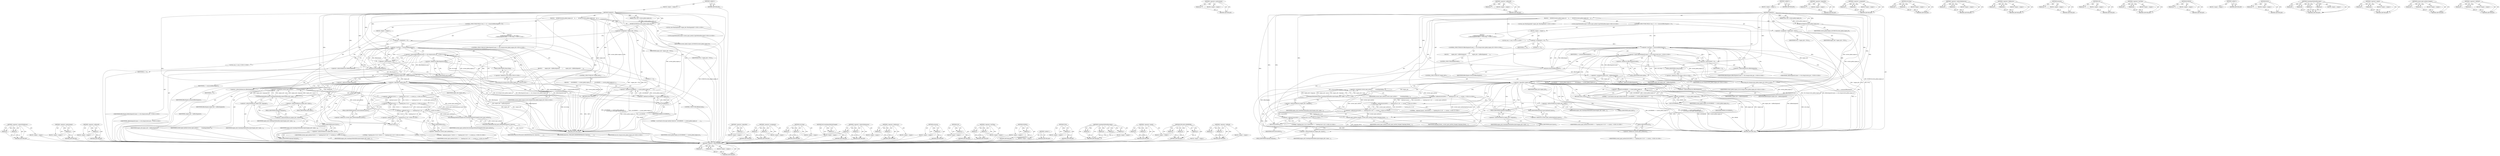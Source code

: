 digraph "&lt;operator&gt;.shiftLeft" {
vulnerable_191 [label=<(METHOD,&lt;operator&gt;.indirectFieldAccess)>];
vulnerable_192 [label=<(PARAM,p1)>];
vulnerable_193 [label=<(PARAM,p2)>];
vulnerable_194 [label=<(BLOCK,&lt;empty&gt;,&lt;empty&gt;)>];
vulnerable_195 [label=<(METHOD_RETURN,ANY)>];
vulnerable_143 [label=<(METHOD,&lt;operator&gt;.preIncrement)>];
vulnerable_144 [label=<(PARAM,p1)>];
vulnerable_145 [label=<(BLOCK,&lt;empty&gt;,&lt;empty&gt;)>];
vulnerable_146 [label=<(METHOD_RETURN,ANY)>];
vulnerable_167 [label=<(METHOD,&lt;operator&gt;.addressOf)>];
vulnerable_168 [label=<(PARAM,p1)>];
vulnerable_169 [label=<(BLOCK,&lt;empty&gt;,&lt;empty&gt;)>];
vulnerable_170 [label=<(METHOD_RETURN,ANY)>];
vulnerable_6 [label=<(METHOD,&lt;global&gt;)<SUB>1</SUB>>];
vulnerable_7 [label=<(BLOCK,&lt;empty&gt;,&lt;empty&gt;)<SUB>1</SUB>>];
vulnerable_8 [label=<(METHOD,UpdateUI)<SUB>1</SUB>>];
vulnerable_9 [label=<(PARAM,const char* current_global_engine_id)<SUB>1</SUB>>];
vulnerable_10 [label=<(BLOCK,{
    DCHECK(current_global_engine_id);

    co...,{
    DCHECK(current_global_engine_id);

    co...)<SUB>1</SUB>>];
vulnerable_11 [label=<(DCHECK,DCHECK(current_global_engine_id))<SUB>2</SUB>>];
vulnerable_12 [label=<(IDENTIFIER,current_global_engine_id,DCHECK(current_global_engine_id))<SUB>2</SUB>>];
vulnerable_13 [label="<(LOCAL,const IBusEngineInfo* engine_info: IBusEngineInfo*)<SUB>4</SUB>>"];
vulnerable_14 [label=<(&lt;operator&gt;.assignment,* engine_info = NULL)<SUB>4</SUB>>];
vulnerable_15 [label=<(IDENTIFIER,engine_info,* engine_info = NULL)<SUB>4</SUB>>];
vulnerable_16 [label=<(IDENTIFIER,NULL,* engine_info = NULL)<SUB>4</SUB>>];
vulnerable_17 [label=<(CONTROL_STRUCTURE,FOR,for (size_t i = 0;i &lt; arraysize(kIBusEngines);++i))<SUB>5</SUB>>];
vulnerable_18 [label=<(BLOCK,&lt;empty&gt;,&lt;empty&gt;)<SUB>5</SUB>>];
vulnerable_19 [label="<(LOCAL,size_t i: size_t)<SUB>5</SUB>>"];
vulnerable_20 [label=<(&lt;operator&gt;.assignment,i = 0)<SUB>5</SUB>>];
vulnerable_21 [label=<(IDENTIFIER,i,i = 0)<SUB>5</SUB>>];
vulnerable_22 [label=<(LITERAL,0,i = 0)<SUB>5</SUB>>];
vulnerable_23 [label=<(&lt;operator&gt;.lessThan,i &lt; arraysize(kIBusEngines))<SUB>5</SUB>>];
vulnerable_24 [label=<(IDENTIFIER,i,i &lt; arraysize(kIBusEngines))<SUB>5</SUB>>];
vulnerable_25 [label=<(arraysize,arraysize(kIBusEngines))<SUB>5</SUB>>];
vulnerable_26 [label=<(IDENTIFIER,kIBusEngines,arraysize(kIBusEngines))<SUB>5</SUB>>];
vulnerable_27 [label=<(&lt;operator&gt;.preIncrement,++i)<SUB>5</SUB>>];
vulnerable_28 [label=<(IDENTIFIER,i,++i)<SUB>5</SUB>>];
vulnerable_29 [label="<(BLOCK,{
      if (kIBusEngines[i].name == std::string...,{
      if (kIBusEngines[i].name == std::string...)<SUB>5</SUB>>"];
vulnerable_30 [label="<(CONTROL_STRUCTURE,IF,if (kIBusEngines[i].name == std::string(current_global_engine_id)))<SUB>6</SUB>>"];
vulnerable_31 [label="<(&lt;operator&gt;.equals,kIBusEngines[i].name == std::string(current_glo...)<SUB>6</SUB>>"];
vulnerable_32 [label=<(&lt;operator&gt;.fieldAccess,kIBusEngines[i].name)<SUB>6</SUB>>];
vulnerable_33 [label=<(&lt;operator&gt;.indirectIndexAccess,kIBusEngines[i])<SUB>6</SUB>>];
vulnerable_34 [label="<(IDENTIFIER,kIBusEngines,kIBusEngines[i].name == std::string(current_glo...)<SUB>6</SUB>>"];
vulnerable_35 [label="<(IDENTIFIER,i,kIBusEngines[i].name == std::string(current_glo...)<SUB>6</SUB>>"];
vulnerable_36 [label=<(FIELD_IDENTIFIER,name,name)<SUB>6</SUB>>];
vulnerable_37 [label="<(std.string,std::string(current_global_engine_id))<SUB>6</SUB>>"];
vulnerable_38 [label="<(&lt;operator&gt;.fieldAccess,std::string)<SUB>6</SUB>>"];
vulnerable_39 [label="<(IDENTIFIER,std,std::string(current_global_engine_id))<SUB>6</SUB>>"];
vulnerable_40 [label=<(FIELD_IDENTIFIER,string,string)<SUB>6</SUB>>];
vulnerable_41 [label="<(IDENTIFIER,current_global_engine_id,std::string(current_global_engine_id))<SUB>6</SUB>>"];
vulnerable_42 [label=<(BLOCK,{
        engine_info = &amp;kIBusEngines[i];
     ...,{
        engine_info = &amp;kIBusEngines[i];
     ...)<SUB>6</SUB>>];
vulnerable_43 [label=<(&lt;operator&gt;.assignment,engine_info = &amp;kIBusEngines[i])<SUB>7</SUB>>];
vulnerable_44 [label=<(IDENTIFIER,engine_info,engine_info = &amp;kIBusEngines[i])<SUB>7</SUB>>];
vulnerable_45 [label=<(&lt;operator&gt;.addressOf,&amp;kIBusEngines[i])<SUB>7</SUB>>];
vulnerable_46 [label=<(&lt;operator&gt;.indirectIndexAccess,kIBusEngines[i])<SUB>7</SUB>>];
vulnerable_47 [label=<(IDENTIFIER,kIBusEngines,engine_info = &amp;kIBusEngines[i])<SUB>7</SUB>>];
vulnerable_48 [label=<(IDENTIFIER,i,engine_info = &amp;kIBusEngines[i])<SUB>7</SUB>>];
vulnerable_49 [label=<(CONTROL_STRUCTURE,BREAK,break;)<SUB>8</SUB>>];
vulnerable_50 [label=<(CONTROL_STRUCTURE,IF,if (!engine_info))<SUB>12</SUB>>];
vulnerable_51 [label=<(&lt;operator&gt;.logicalNot,!engine_info)<SUB>12</SUB>>];
vulnerable_52 [label=<(IDENTIFIER,engine_info,!engine_info)<SUB>12</SUB>>];
vulnerable_53 [label=<(BLOCK,{
      LOG(ERROR) &lt;&lt; current_global_engine_id
...,{
      LOG(ERROR) &lt;&lt; current_global_engine_id
...)<SUB>12</SUB>>];
vulnerable_54 [label=<(&lt;operator&gt;.shiftLeft,LOG(ERROR) &lt;&lt; current_global_engine_id
        ...)<SUB>13</SUB>>];
vulnerable_55 [label=<(&lt;operator&gt;.shiftLeft,LOG(ERROR) &lt;&lt; current_global_engine_id)<SUB>13</SUB>>];
vulnerable_56 [label=<(LOG,LOG(ERROR))<SUB>13</SUB>>];
vulnerable_57 [label=<(IDENTIFIER,ERROR,LOG(ERROR))<SUB>13</SUB>>];
vulnerable_58 [label=<(IDENTIFIER,current_global_engine_id,LOG(ERROR) &lt;&lt; current_global_engine_id)<SUB>13</SUB>>];
vulnerable_59 [label=<(LITERAL,&quot; is not found in the input method white-list.&quot;,LOG(ERROR) &lt;&lt; current_global_engine_id
        ...)<SUB>14</SUB>>];
vulnerable_60 [label=<(RETURN,return;,return;)<SUB>15</SUB>>];
vulnerable_61 [label="<(LOCAL,InputMethodDescriptor current_input_method: InputMethodDescriptor)<SUB>18</SUB>>"];
vulnerable_62 [label=<(&lt;operator&gt;.assignment,current_input_method =
        CreateInputMetho...)<SUB>18</SUB>>];
vulnerable_63 [label=<(IDENTIFIER,current_input_method,current_input_method =
        CreateInputMetho...)<SUB>18</SUB>>];
vulnerable_64 [label=<(CreateInputMethodDescriptor,CreateInputMethodDescriptor(engine_info-&gt;name,
...)<SUB>19</SUB>>];
vulnerable_65 [label=<(&lt;operator&gt;.indirectFieldAccess,engine_info-&gt;name)<SUB>19</SUB>>];
vulnerable_66 [label=<(IDENTIFIER,engine_info,CreateInputMethodDescriptor(engine_info-&gt;name,
...)<SUB>19</SUB>>];
vulnerable_67 [label=<(FIELD_IDENTIFIER,name,name)<SUB>19</SUB>>];
vulnerable_68 [label=<(&lt;operator&gt;.indirectFieldAccess,engine_info-&gt;longname)<SUB>20</SUB>>];
vulnerable_69 [label=<(IDENTIFIER,engine_info,CreateInputMethodDescriptor(engine_info-&gt;name,
...)<SUB>20</SUB>>];
vulnerable_70 [label=<(FIELD_IDENTIFIER,longname,longname)<SUB>20</SUB>>];
vulnerable_71 [label=<(&lt;operator&gt;.indirectFieldAccess,engine_info-&gt;layout)<SUB>21</SUB>>];
vulnerable_72 [label=<(IDENTIFIER,engine_info,CreateInputMethodDescriptor(engine_info-&gt;name,
...)<SUB>21</SUB>>];
vulnerable_73 [label=<(FIELD_IDENTIFIER,layout,layout)<SUB>21</SUB>>];
vulnerable_74 [label=<(&lt;operator&gt;.indirectFieldAccess,engine_info-&gt;language)<SUB>22</SUB>>];
vulnerable_75 [label=<(IDENTIFIER,engine_info,CreateInputMethodDescriptor(engine_info-&gt;name,
...)<SUB>22</SUB>>];
vulnerable_76 [label=<(FIELD_IDENTIFIER,language,language)<SUB>22</SUB>>];
vulnerable_77 [label="<(&lt;operator&gt;.shiftLeft,DLOG(INFO) &lt;&lt; &quot;Updating the UI. ID:&quot; &lt;&lt; current...)<SUB>24</SUB>>"];
vulnerable_78 [label="<(&lt;operator&gt;.shiftLeft,DLOG(INFO) &lt;&lt; &quot;Updating the UI. ID:&quot; &lt;&lt; current...)<SUB>24</SUB>>"];
vulnerable_79 [label="<(&lt;operator&gt;.shiftLeft,DLOG(INFO) &lt;&lt; &quot;Updating the UI. ID:&quot; &lt;&lt; current...)<SUB>24</SUB>>"];
vulnerable_80 [label="<(&lt;operator&gt;.shiftLeft,DLOG(INFO) &lt;&lt; &quot;Updating the UI. ID:&quot;)<SUB>24</SUB>>"];
vulnerable_81 [label=<(DLOG,DLOG(INFO))<SUB>24</SUB>>];
vulnerable_82 [label=<(IDENTIFIER,INFO,DLOG(INFO))<SUB>24</SUB>>];
vulnerable_83 [label="<(LITERAL,&quot;Updating the UI. ID:&quot;,DLOG(INFO) &lt;&lt; &quot;Updating the UI. ID:&quot;)<SUB>24</SUB>>"];
vulnerable_84 [label=<(&lt;operator&gt;.fieldAccess,current_input_method.id)<SUB>24</SUB>>];
vulnerable_85 [label="<(IDENTIFIER,current_input_method,DLOG(INFO) &lt;&lt; &quot;Updating the UI. ID:&quot; &lt;&lt; current...)<SUB>24</SUB>>"];
vulnerable_86 [label=<(FIELD_IDENTIFIER,id,id)<SUB>24</SUB>>];
vulnerable_87 [label="<(LITERAL,&quot;, keyboard_layout:&quot;,DLOG(INFO) &lt;&lt; &quot;Updating the UI. ID:&quot; &lt;&lt; current...)<SUB>25</SUB>>"];
vulnerable_88 [label=<(&lt;operator&gt;.fieldAccess,current_input_method.keyboard_layout)<SUB>25</SUB>>];
vulnerable_89 [label="<(IDENTIFIER,current_input_method,DLOG(INFO) &lt;&lt; &quot;Updating the UI. ID:&quot; &lt;&lt; current...)<SUB>25</SUB>>"];
vulnerable_90 [label=<(FIELD_IDENTIFIER,keyboard_layout,keyboard_layout)<SUB>25</SUB>>];
vulnerable_91 [label=<(current_input_method_changed_,current_input_method_changed_(language_library_...)<SUB>27</SUB>>];
vulnerable_92 [label=<(IDENTIFIER,language_library_,current_input_method_changed_(language_library_...)<SUB>27</SUB>>];
vulnerable_93 [label=<(IDENTIFIER,current_input_method,current_input_method_changed_(language_library_...)<SUB>27</SUB>>];
vulnerable_94 [label=<(METHOD_RETURN,void)<SUB>1</SUB>>];
vulnerable_96 [label=<(METHOD_RETURN,ANY)<SUB>1</SUB>>];
vulnerable_171 [label=<(METHOD,&lt;operator&gt;.logicalNot)>];
vulnerable_172 [label=<(PARAM,p1)>];
vulnerable_173 [label=<(BLOCK,&lt;empty&gt;,&lt;empty&gt;)>];
vulnerable_174 [label=<(METHOD_RETURN,ANY)>];
vulnerable_129 [label=<(METHOD,&lt;operator&gt;.assignment)>];
vulnerable_130 [label=<(PARAM,p1)>];
vulnerable_131 [label=<(PARAM,p2)>];
vulnerable_132 [label=<(BLOCK,&lt;empty&gt;,&lt;empty&gt;)>];
vulnerable_133 [label=<(METHOD_RETURN,ANY)>];
vulnerable_162 [label=<(METHOD,std.string)>];
vulnerable_163 [label=<(PARAM,p1)>];
vulnerable_164 [label=<(PARAM,p2)>];
vulnerable_165 [label=<(BLOCK,&lt;empty&gt;,&lt;empty&gt;)>];
vulnerable_166 [label=<(METHOD_RETURN,ANY)>];
vulnerable_157 [label=<(METHOD,&lt;operator&gt;.indirectIndexAccess)>];
vulnerable_158 [label=<(PARAM,p1)>];
vulnerable_159 [label=<(PARAM,p2)>];
vulnerable_160 [label=<(BLOCK,&lt;empty&gt;,&lt;empty&gt;)>];
vulnerable_161 [label=<(METHOD_RETURN,ANY)>];
vulnerable_152 [label=<(METHOD,&lt;operator&gt;.fieldAccess)>];
vulnerable_153 [label=<(PARAM,p1)>];
vulnerable_154 [label=<(PARAM,p2)>];
vulnerable_155 [label=<(BLOCK,&lt;empty&gt;,&lt;empty&gt;)>];
vulnerable_156 [label=<(METHOD_RETURN,ANY)>];
vulnerable_139 [label=<(METHOD,arraysize)>];
vulnerable_140 [label=<(PARAM,p1)>];
vulnerable_141 [label=<(BLOCK,&lt;empty&gt;,&lt;empty&gt;)>];
vulnerable_142 [label=<(METHOD_RETURN,ANY)>];
vulnerable_180 [label=<(METHOD,LOG)>];
vulnerable_181 [label=<(PARAM,p1)>];
vulnerable_182 [label=<(BLOCK,&lt;empty&gt;,&lt;empty&gt;)>];
vulnerable_183 [label=<(METHOD_RETURN,ANY)>];
vulnerable_134 [label=<(METHOD,&lt;operator&gt;.lessThan)>];
vulnerable_135 [label=<(PARAM,p1)>];
vulnerable_136 [label=<(PARAM,p2)>];
vulnerable_137 [label=<(BLOCK,&lt;empty&gt;,&lt;empty&gt;)>];
vulnerable_138 [label=<(METHOD_RETURN,ANY)>];
vulnerable_125 [label=<(METHOD,DCHECK)>];
vulnerable_126 [label=<(PARAM,p1)>];
vulnerable_127 [label=<(BLOCK,&lt;empty&gt;,&lt;empty&gt;)>];
vulnerable_128 [label=<(METHOD_RETURN,ANY)>];
vulnerable_119 [label=<(METHOD,&lt;global&gt;)<SUB>1</SUB>>];
vulnerable_120 [label=<(BLOCK,&lt;empty&gt;,&lt;empty&gt;)>];
vulnerable_121 [label=<(METHOD_RETURN,ANY)>];
vulnerable_196 [label=<(METHOD,DLOG)>];
vulnerable_197 [label=<(PARAM,p1)>];
vulnerable_198 [label=<(BLOCK,&lt;empty&gt;,&lt;empty&gt;)>];
vulnerable_199 [label=<(METHOD_RETURN,ANY)>];
vulnerable_184 [label=<(METHOD,CreateInputMethodDescriptor)>];
vulnerable_185 [label=<(PARAM,p1)>];
vulnerable_186 [label=<(PARAM,p2)>];
vulnerable_187 [label=<(PARAM,p3)>];
vulnerable_188 [label=<(PARAM,p4)>];
vulnerable_189 [label=<(BLOCK,&lt;empty&gt;,&lt;empty&gt;)>];
vulnerable_190 [label=<(METHOD_RETURN,ANY)>];
vulnerable_147 [label=<(METHOD,&lt;operator&gt;.equals)>];
vulnerable_148 [label=<(PARAM,p1)>];
vulnerable_149 [label=<(PARAM,p2)>];
vulnerable_150 [label=<(BLOCK,&lt;empty&gt;,&lt;empty&gt;)>];
vulnerable_151 [label=<(METHOD_RETURN,ANY)>];
vulnerable_200 [label=<(METHOD,current_input_method_changed_)>];
vulnerable_201 [label=<(PARAM,p1)>];
vulnerable_202 [label=<(PARAM,p2)>];
vulnerable_203 [label=<(BLOCK,&lt;empty&gt;,&lt;empty&gt;)>];
vulnerable_204 [label=<(METHOD_RETURN,ANY)>];
vulnerable_175 [label=<(METHOD,&lt;operator&gt;.shiftLeft)>];
vulnerable_176 [label=<(PARAM,p1)>];
vulnerable_177 [label=<(PARAM,p2)>];
vulnerable_178 [label=<(BLOCK,&lt;empty&gt;,&lt;empty&gt;)>];
vulnerable_179 [label=<(METHOD_RETURN,ANY)>];
fixed_193 [label=<(METHOD,&lt;operator&gt;.indirectFieldAccess)>];
fixed_194 [label=<(PARAM,p1)>];
fixed_195 [label=<(PARAM,p2)>];
fixed_196 [label=<(BLOCK,&lt;empty&gt;,&lt;empty&gt;)>];
fixed_197 [label=<(METHOD_RETURN,ANY)>];
fixed_145 [label=<(METHOD,&lt;operator&gt;.preIncrement)>];
fixed_146 [label=<(PARAM,p1)>];
fixed_147 [label=<(BLOCK,&lt;empty&gt;,&lt;empty&gt;)>];
fixed_148 [label=<(METHOD_RETURN,ANY)>];
fixed_169 [label=<(METHOD,&lt;operator&gt;.addressOf)>];
fixed_170 [label=<(PARAM,p1)>];
fixed_171 [label=<(BLOCK,&lt;empty&gt;,&lt;empty&gt;)>];
fixed_172 [label=<(METHOD_RETURN,ANY)>];
fixed_6 [label=<(METHOD,&lt;global&gt;)<SUB>1</SUB>>];
fixed_7 [label=<(BLOCK,&lt;empty&gt;,&lt;empty&gt;)<SUB>1</SUB>>];
fixed_8 [label=<(METHOD,UpdateUI)<SUB>1</SUB>>];
fixed_9 [label=<(PARAM,const char* current_global_engine_id)<SUB>1</SUB>>];
fixed_10 [label=<(BLOCK,{
    DCHECK(current_global_engine_id);

    co...,{
    DCHECK(current_global_engine_id);

    co...)<SUB>1</SUB>>];
fixed_11 [label=<(DCHECK,DCHECK(current_global_engine_id))<SUB>2</SUB>>];
fixed_12 [label=<(IDENTIFIER,current_global_engine_id,DCHECK(current_global_engine_id))<SUB>2</SUB>>];
fixed_13 [label="<(LOCAL,const IBusEngineInfo* engine_info: IBusEngineInfo*)<SUB>4</SUB>>"];
fixed_14 [label=<(&lt;operator&gt;.assignment,* engine_info = NULL)<SUB>4</SUB>>];
fixed_15 [label=<(IDENTIFIER,engine_info,* engine_info = NULL)<SUB>4</SUB>>];
fixed_16 [label=<(IDENTIFIER,NULL,* engine_info = NULL)<SUB>4</SUB>>];
fixed_17 [label=<(CONTROL_STRUCTURE,FOR,for (size_t i = 0;i &lt; arraysize(kIBusEngines);++i))<SUB>5</SUB>>];
fixed_18 [label=<(BLOCK,&lt;empty&gt;,&lt;empty&gt;)<SUB>5</SUB>>];
fixed_19 [label="<(LOCAL,size_t i: size_t)<SUB>5</SUB>>"];
fixed_20 [label=<(&lt;operator&gt;.assignment,i = 0)<SUB>5</SUB>>];
fixed_21 [label=<(IDENTIFIER,i,i = 0)<SUB>5</SUB>>];
fixed_22 [label=<(LITERAL,0,i = 0)<SUB>5</SUB>>];
fixed_23 [label=<(&lt;operator&gt;.lessThan,i &lt; arraysize(kIBusEngines))<SUB>5</SUB>>];
fixed_24 [label=<(IDENTIFIER,i,i &lt; arraysize(kIBusEngines))<SUB>5</SUB>>];
fixed_25 [label=<(arraysize,arraysize(kIBusEngines))<SUB>5</SUB>>];
fixed_26 [label=<(IDENTIFIER,kIBusEngines,arraysize(kIBusEngines))<SUB>5</SUB>>];
fixed_27 [label=<(&lt;operator&gt;.preIncrement,++i)<SUB>5</SUB>>];
fixed_28 [label=<(IDENTIFIER,i,++i)<SUB>5</SUB>>];
fixed_29 [label="<(BLOCK,{
      if (kIBusEngines[i].name == std::string...,{
      if (kIBusEngines[i].name == std::string...)<SUB>5</SUB>>"];
fixed_30 [label="<(CONTROL_STRUCTURE,IF,if (kIBusEngines[i].name == std::string(current_global_engine_id)))<SUB>6</SUB>>"];
fixed_31 [label="<(&lt;operator&gt;.equals,kIBusEngines[i].name == std::string(current_glo...)<SUB>6</SUB>>"];
fixed_32 [label=<(&lt;operator&gt;.fieldAccess,kIBusEngines[i].name)<SUB>6</SUB>>];
fixed_33 [label=<(&lt;operator&gt;.indirectIndexAccess,kIBusEngines[i])<SUB>6</SUB>>];
fixed_34 [label="<(IDENTIFIER,kIBusEngines,kIBusEngines[i].name == std::string(current_glo...)<SUB>6</SUB>>"];
fixed_35 [label="<(IDENTIFIER,i,kIBusEngines[i].name == std::string(current_glo...)<SUB>6</SUB>>"];
fixed_36 [label=<(FIELD_IDENTIFIER,name,name)<SUB>6</SUB>>];
fixed_37 [label="<(std.string,std::string(current_global_engine_id))<SUB>6</SUB>>"];
fixed_38 [label="<(&lt;operator&gt;.fieldAccess,std::string)<SUB>6</SUB>>"];
fixed_39 [label="<(IDENTIFIER,std,std::string(current_global_engine_id))<SUB>6</SUB>>"];
fixed_40 [label=<(FIELD_IDENTIFIER,string,string)<SUB>6</SUB>>];
fixed_41 [label="<(IDENTIFIER,current_global_engine_id,std::string(current_global_engine_id))<SUB>6</SUB>>"];
fixed_42 [label=<(BLOCK,{
        engine_info = &amp;kIBusEngines[i];
     ...,{
        engine_info = &amp;kIBusEngines[i];
     ...)<SUB>6</SUB>>];
fixed_43 [label=<(&lt;operator&gt;.assignment,engine_info = &amp;kIBusEngines[i])<SUB>7</SUB>>];
fixed_44 [label=<(IDENTIFIER,engine_info,engine_info = &amp;kIBusEngines[i])<SUB>7</SUB>>];
fixed_45 [label=<(&lt;operator&gt;.addressOf,&amp;kIBusEngines[i])<SUB>7</SUB>>];
fixed_46 [label=<(&lt;operator&gt;.indirectIndexAccess,kIBusEngines[i])<SUB>7</SUB>>];
fixed_47 [label=<(IDENTIFIER,kIBusEngines,engine_info = &amp;kIBusEngines[i])<SUB>7</SUB>>];
fixed_48 [label=<(IDENTIFIER,i,engine_info = &amp;kIBusEngines[i])<SUB>7</SUB>>];
fixed_49 [label=<(CONTROL_STRUCTURE,BREAK,break;)<SUB>8</SUB>>];
fixed_50 [label=<(CONTROL_STRUCTURE,IF,if (!engine_info))<SUB>12</SUB>>];
fixed_51 [label=<(&lt;operator&gt;.logicalNot,!engine_info)<SUB>12</SUB>>];
fixed_52 [label=<(IDENTIFIER,engine_info,!engine_info)<SUB>12</SUB>>];
fixed_53 [label=<(BLOCK,{
      LOG(ERROR) &lt;&lt; current_global_engine_id
...,{
      LOG(ERROR) &lt;&lt; current_global_engine_id
...)<SUB>12</SUB>>];
fixed_54 [label=<(&lt;operator&gt;.shiftLeft,LOG(ERROR) &lt;&lt; current_global_engine_id
        ...)<SUB>13</SUB>>];
fixed_55 [label=<(&lt;operator&gt;.shiftLeft,LOG(ERROR) &lt;&lt; current_global_engine_id)<SUB>13</SUB>>];
fixed_56 [label=<(LOG,LOG(ERROR))<SUB>13</SUB>>];
fixed_57 [label=<(IDENTIFIER,ERROR,LOG(ERROR))<SUB>13</SUB>>];
fixed_58 [label=<(IDENTIFIER,current_global_engine_id,LOG(ERROR) &lt;&lt; current_global_engine_id)<SUB>13</SUB>>];
fixed_59 [label=<(LITERAL,&quot; is not found in the input method white-list.&quot;,LOG(ERROR) &lt;&lt; current_global_engine_id
        ...)<SUB>14</SUB>>];
fixed_60 [label=<(RETURN,return;,return;)<SUB>15</SUB>>];
fixed_61 [label="<(LOCAL,InputMethodDescriptor current_input_method: InputMethodDescriptor)<SUB>18</SUB>>"];
fixed_62 [label=<(&lt;operator&gt;.assignment,current_input_method =
        CreateInputMetho...)<SUB>18</SUB>>];
fixed_63 [label=<(IDENTIFIER,current_input_method,current_input_method =
        CreateInputMetho...)<SUB>18</SUB>>];
fixed_64 [label=<(CreateInputMethodDescriptor,CreateInputMethodDescriptor(engine_info-&gt;name,
...)<SUB>19</SUB>>];
fixed_65 [label=<(&lt;operator&gt;.indirectFieldAccess,engine_info-&gt;name)<SUB>19</SUB>>];
fixed_66 [label=<(IDENTIFIER,engine_info,CreateInputMethodDescriptor(engine_info-&gt;name,
...)<SUB>19</SUB>>];
fixed_67 [label=<(FIELD_IDENTIFIER,name,name)<SUB>19</SUB>>];
fixed_68 [label=<(&lt;operator&gt;.indirectFieldAccess,engine_info-&gt;longname)<SUB>20</SUB>>];
fixed_69 [label=<(IDENTIFIER,engine_info,CreateInputMethodDescriptor(engine_info-&gt;name,
...)<SUB>20</SUB>>];
fixed_70 [label=<(FIELD_IDENTIFIER,longname,longname)<SUB>20</SUB>>];
fixed_71 [label=<(&lt;operator&gt;.indirectFieldAccess,engine_info-&gt;layout)<SUB>21</SUB>>];
fixed_72 [label=<(IDENTIFIER,engine_info,CreateInputMethodDescriptor(engine_info-&gt;name,
...)<SUB>21</SUB>>];
fixed_73 [label=<(FIELD_IDENTIFIER,layout,layout)<SUB>21</SUB>>];
fixed_74 [label=<(&lt;operator&gt;.indirectFieldAccess,engine_info-&gt;language)<SUB>22</SUB>>];
fixed_75 [label=<(IDENTIFIER,engine_info,CreateInputMethodDescriptor(engine_info-&gt;name,
...)<SUB>22</SUB>>];
fixed_76 [label=<(FIELD_IDENTIFIER,language,language)<SUB>22</SUB>>];
fixed_77 [label="<(&lt;operator&gt;.shiftLeft,VLOG(1) &lt;&lt; &quot;Updating the UI. ID:&quot; &lt;&lt; current_in...)<SUB>24</SUB>>"];
fixed_78 [label="<(&lt;operator&gt;.shiftLeft,VLOG(1) &lt;&lt; &quot;Updating the UI. ID:&quot; &lt;&lt; current_in...)<SUB>24</SUB>>"];
fixed_79 [label="<(&lt;operator&gt;.shiftLeft,VLOG(1) &lt;&lt; &quot;Updating the UI. ID:&quot; &lt;&lt; current_in...)<SUB>24</SUB>>"];
fixed_80 [label="<(&lt;operator&gt;.shiftLeft,VLOG(1) &lt;&lt; &quot;Updating the UI. ID:&quot;)<SUB>24</SUB>>"];
fixed_81 [label=<(VLOG,VLOG(1))<SUB>24</SUB>>];
fixed_82 [label=<(LITERAL,1,VLOG(1))<SUB>24</SUB>>];
fixed_83 [label="<(LITERAL,&quot;Updating the UI. ID:&quot;,VLOG(1) &lt;&lt; &quot;Updating the UI. ID:&quot;)<SUB>24</SUB>>"];
fixed_84 [label=<(&lt;operator&gt;.fieldAccess,current_input_method.id)<SUB>24</SUB>>];
fixed_85 [label="<(IDENTIFIER,current_input_method,VLOG(1) &lt;&lt; &quot;Updating the UI. ID:&quot; &lt;&lt; current_in...)<SUB>24</SUB>>"];
fixed_86 [label=<(FIELD_IDENTIFIER,id,id)<SUB>24</SUB>>];
fixed_87 [label="<(LITERAL,&quot;, keyboard_layout:&quot;,VLOG(1) &lt;&lt; &quot;Updating the UI. ID:&quot; &lt;&lt; current_in...)<SUB>25</SUB>>"];
fixed_88 [label=<(&lt;operator&gt;.fieldAccess,current_input_method.keyboard_layout)<SUB>25</SUB>>];
fixed_89 [label="<(IDENTIFIER,current_input_method,VLOG(1) &lt;&lt; &quot;Updating the UI. ID:&quot; &lt;&lt; current_in...)<SUB>25</SUB>>"];
fixed_90 [label=<(FIELD_IDENTIFIER,keyboard_layout,keyboard_layout)<SUB>25</SUB>>];
fixed_91 [label=<(FOR_EACH_OBSERVER,FOR_EACH_OBSERVER(Observer, observers_,
       ...)<SUB>27</SUB>>];
fixed_92 [label=<(IDENTIFIER,Observer,FOR_EACH_OBSERVER(Observer, observers_,
       ...)<SUB>27</SUB>>];
fixed_93 [label=<(IDENTIFIER,observers_,FOR_EACH_OBSERVER(Observer, observers_,
       ...)<SUB>27</SUB>>];
fixed_94 [label=<(OnCurrentInputMethodChanged,OnCurrentInputMethodChanged(current_input_method))<SUB>28</SUB>>];
fixed_95 [label=<(IDENTIFIER,current_input_method,OnCurrentInputMethodChanged(current_input_method))<SUB>28</SUB>>];
fixed_96 [label=<(METHOD_RETURN,void)<SUB>1</SUB>>];
fixed_98 [label=<(METHOD_RETURN,ANY)<SUB>1</SUB>>];
fixed_173 [label=<(METHOD,&lt;operator&gt;.logicalNot)>];
fixed_174 [label=<(PARAM,p1)>];
fixed_175 [label=<(BLOCK,&lt;empty&gt;,&lt;empty&gt;)>];
fixed_176 [label=<(METHOD_RETURN,ANY)>];
fixed_131 [label=<(METHOD,&lt;operator&gt;.assignment)>];
fixed_132 [label=<(PARAM,p1)>];
fixed_133 [label=<(PARAM,p2)>];
fixed_134 [label=<(BLOCK,&lt;empty&gt;,&lt;empty&gt;)>];
fixed_135 [label=<(METHOD_RETURN,ANY)>];
fixed_164 [label=<(METHOD,std.string)>];
fixed_165 [label=<(PARAM,p1)>];
fixed_166 [label=<(PARAM,p2)>];
fixed_167 [label=<(BLOCK,&lt;empty&gt;,&lt;empty&gt;)>];
fixed_168 [label=<(METHOD_RETURN,ANY)>];
fixed_208 [label=<(METHOD,OnCurrentInputMethodChanged)>];
fixed_209 [label=<(PARAM,p1)>];
fixed_210 [label=<(BLOCK,&lt;empty&gt;,&lt;empty&gt;)>];
fixed_211 [label=<(METHOD_RETURN,ANY)>];
fixed_159 [label=<(METHOD,&lt;operator&gt;.indirectIndexAccess)>];
fixed_160 [label=<(PARAM,p1)>];
fixed_161 [label=<(PARAM,p2)>];
fixed_162 [label=<(BLOCK,&lt;empty&gt;,&lt;empty&gt;)>];
fixed_163 [label=<(METHOD_RETURN,ANY)>];
fixed_154 [label=<(METHOD,&lt;operator&gt;.fieldAccess)>];
fixed_155 [label=<(PARAM,p1)>];
fixed_156 [label=<(PARAM,p2)>];
fixed_157 [label=<(BLOCK,&lt;empty&gt;,&lt;empty&gt;)>];
fixed_158 [label=<(METHOD_RETURN,ANY)>];
fixed_141 [label=<(METHOD,arraysize)>];
fixed_142 [label=<(PARAM,p1)>];
fixed_143 [label=<(BLOCK,&lt;empty&gt;,&lt;empty&gt;)>];
fixed_144 [label=<(METHOD_RETURN,ANY)>];
fixed_182 [label=<(METHOD,LOG)>];
fixed_183 [label=<(PARAM,p1)>];
fixed_184 [label=<(BLOCK,&lt;empty&gt;,&lt;empty&gt;)>];
fixed_185 [label=<(METHOD_RETURN,ANY)>];
fixed_136 [label=<(METHOD,&lt;operator&gt;.lessThan)>];
fixed_137 [label=<(PARAM,p1)>];
fixed_138 [label=<(PARAM,p2)>];
fixed_139 [label=<(BLOCK,&lt;empty&gt;,&lt;empty&gt;)>];
fixed_140 [label=<(METHOD_RETURN,ANY)>];
fixed_127 [label=<(METHOD,DCHECK)>];
fixed_128 [label=<(PARAM,p1)>];
fixed_129 [label=<(BLOCK,&lt;empty&gt;,&lt;empty&gt;)>];
fixed_130 [label=<(METHOD_RETURN,ANY)>];
fixed_121 [label=<(METHOD,&lt;global&gt;)<SUB>1</SUB>>];
fixed_122 [label=<(BLOCK,&lt;empty&gt;,&lt;empty&gt;)>];
fixed_123 [label=<(METHOD_RETURN,ANY)>];
fixed_198 [label=<(METHOD,VLOG)>];
fixed_199 [label=<(PARAM,p1)>];
fixed_200 [label=<(BLOCK,&lt;empty&gt;,&lt;empty&gt;)>];
fixed_201 [label=<(METHOD_RETURN,ANY)>];
fixed_186 [label=<(METHOD,CreateInputMethodDescriptor)>];
fixed_187 [label=<(PARAM,p1)>];
fixed_188 [label=<(PARAM,p2)>];
fixed_189 [label=<(PARAM,p3)>];
fixed_190 [label=<(PARAM,p4)>];
fixed_191 [label=<(BLOCK,&lt;empty&gt;,&lt;empty&gt;)>];
fixed_192 [label=<(METHOD_RETURN,ANY)>];
fixed_149 [label=<(METHOD,&lt;operator&gt;.equals)>];
fixed_150 [label=<(PARAM,p1)>];
fixed_151 [label=<(PARAM,p2)>];
fixed_152 [label=<(BLOCK,&lt;empty&gt;,&lt;empty&gt;)>];
fixed_153 [label=<(METHOD_RETURN,ANY)>];
fixed_202 [label=<(METHOD,FOR_EACH_OBSERVER)>];
fixed_203 [label=<(PARAM,p1)>];
fixed_204 [label=<(PARAM,p2)>];
fixed_205 [label=<(PARAM,p3)>];
fixed_206 [label=<(BLOCK,&lt;empty&gt;,&lt;empty&gt;)>];
fixed_207 [label=<(METHOD_RETURN,ANY)>];
fixed_177 [label=<(METHOD,&lt;operator&gt;.shiftLeft)>];
fixed_178 [label=<(PARAM,p1)>];
fixed_179 [label=<(PARAM,p2)>];
fixed_180 [label=<(BLOCK,&lt;empty&gt;,&lt;empty&gt;)>];
fixed_181 [label=<(METHOD_RETURN,ANY)>];
vulnerable_191 -> vulnerable_192  [key=0, label="AST: "];
vulnerable_191 -> vulnerable_192  [key=1, label="DDG: "];
vulnerable_191 -> vulnerable_194  [key=0, label="AST: "];
vulnerable_191 -> vulnerable_193  [key=0, label="AST: "];
vulnerable_191 -> vulnerable_193  [key=1, label="DDG: "];
vulnerable_191 -> vulnerable_195  [key=0, label="AST: "];
vulnerable_191 -> vulnerable_195  [key=1, label="CFG: "];
vulnerable_192 -> vulnerable_195  [key=0, label="DDG: p1"];
vulnerable_193 -> vulnerable_195  [key=0, label="DDG: p2"];
vulnerable_143 -> vulnerable_144  [key=0, label="AST: "];
vulnerable_143 -> vulnerable_144  [key=1, label="DDG: "];
vulnerable_143 -> vulnerable_145  [key=0, label="AST: "];
vulnerable_143 -> vulnerable_146  [key=0, label="AST: "];
vulnerable_143 -> vulnerable_146  [key=1, label="CFG: "];
vulnerable_144 -> vulnerable_146  [key=0, label="DDG: p1"];
vulnerable_167 -> vulnerable_168  [key=0, label="AST: "];
vulnerable_167 -> vulnerable_168  [key=1, label="DDG: "];
vulnerable_167 -> vulnerable_169  [key=0, label="AST: "];
vulnerable_167 -> vulnerable_170  [key=0, label="AST: "];
vulnerable_167 -> vulnerable_170  [key=1, label="CFG: "];
vulnerable_168 -> vulnerable_170  [key=0, label="DDG: p1"];
vulnerable_6 -> vulnerable_7  [key=0, label="AST: "];
vulnerable_6 -> vulnerable_96  [key=0, label="AST: "];
vulnerable_6 -> vulnerable_96  [key=1, label="CFG: "];
vulnerable_7 -> vulnerable_8  [key=0, label="AST: "];
vulnerable_8 -> vulnerable_9  [key=0, label="AST: "];
vulnerable_8 -> vulnerable_9  [key=1, label="DDG: "];
vulnerable_8 -> vulnerable_10  [key=0, label="AST: "];
vulnerable_8 -> vulnerable_94  [key=0, label="AST: "];
vulnerable_8 -> vulnerable_11  [key=0, label="CFG: "];
vulnerable_8 -> vulnerable_11  [key=1, label="DDG: "];
vulnerable_8 -> vulnerable_14  [key=0, label="DDG: "];
vulnerable_8 -> vulnerable_91  [key=0, label="DDG: "];
vulnerable_8 -> vulnerable_20  [key=0, label="DDG: "];
vulnerable_8 -> vulnerable_23  [key=0, label="DDG: "];
vulnerable_8 -> vulnerable_27  [key=0, label="DDG: "];
vulnerable_8 -> vulnerable_51  [key=0, label="DDG: "];
vulnerable_8 -> vulnerable_60  [key=0, label="DDG: "];
vulnerable_8 -> vulnerable_78  [key=0, label="DDG: "];
vulnerable_8 -> vulnerable_25  [key=0, label="DDG: "];
vulnerable_8 -> vulnerable_54  [key=0, label="DDG: "];
vulnerable_8 -> vulnerable_55  [key=0, label="DDG: "];
vulnerable_8 -> vulnerable_80  [key=0, label="DDG: "];
vulnerable_8 -> vulnerable_37  [key=0, label="DDG: "];
vulnerable_8 -> vulnerable_56  [key=0, label="DDG: "];
vulnerable_8 -> vulnerable_81  [key=0, label="DDG: "];
vulnerable_9 -> vulnerable_11  [key=0, label="DDG: current_global_engine_id"];
vulnerable_10 -> vulnerable_11  [key=0, label="AST: "];
vulnerable_10 -> vulnerable_13  [key=0, label="AST: "];
vulnerable_10 -> vulnerable_14  [key=0, label="AST: "];
vulnerable_10 -> vulnerable_17  [key=0, label="AST: "];
vulnerable_10 -> vulnerable_50  [key=0, label="AST: "];
vulnerable_10 -> vulnerable_61  [key=0, label="AST: "];
vulnerable_10 -> vulnerable_62  [key=0, label="AST: "];
vulnerable_10 -> vulnerable_77  [key=0, label="AST: "];
vulnerable_10 -> vulnerable_91  [key=0, label="AST: "];
vulnerable_11 -> vulnerable_12  [key=0, label="AST: "];
vulnerable_11 -> vulnerable_14  [key=0, label="CFG: "];
vulnerable_11 -> vulnerable_94  [key=0, label="DDG: DCHECK(current_global_engine_id)"];
vulnerable_11 -> vulnerable_55  [key=0, label="DDG: current_global_engine_id"];
vulnerable_11 -> vulnerable_37  [key=0, label="DDG: current_global_engine_id"];
vulnerable_14 -> vulnerable_15  [key=0, label="AST: "];
vulnerable_14 -> vulnerable_16  [key=0, label="AST: "];
vulnerable_14 -> vulnerable_20  [key=0, label="CFG: "];
vulnerable_14 -> vulnerable_94  [key=0, label="DDG: * engine_info = NULL"];
vulnerable_14 -> vulnerable_94  [key=1, label="DDG: NULL"];
vulnerable_14 -> vulnerable_51  [key=0, label="DDG: engine_info"];
vulnerable_17 -> vulnerable_18  [key=0, label="AST: "];
vulnerable_17 -> vulnerable_23  [key=0, label="AST: "];
vulnerable_17 -> vulnerable_27  [key=0, label="AST: "];
vulnerable_17 -> vulnerable_29  [key=0, label="AST: "];
vulnerable_18 -> vulnerable_19  [key=0, label="AST: "];
vulnerable_18 -> vulnerable_20  [key=0, label="AST: "];
vulnerable_20 -> vulnerable_21  [key=0, label="AST: "];
vulnerable_20 -> vulnerable_22  [key=0, label="AST: "];
vulnerable_20 -> vulnerable_25  [key=0, label="CFG: "];
vulnerable_20 -> vulnerable_94  [key=0, label="DDG: i = 0"];
vulnerable_20 -> vulnerable_23  [key=0, label="DDG: i"];
vulnerable_23 -> vulnerable_24  [key=0, label="AST: "];
vulnerable_23 -> vulnerable_25  [key=0, label="AST: "];
vulnerable_23 -> vulnerable_33  [key=0, label="CFG: "];
vulnerable_23 -> vulnerable_33  [key=1, label="CDG: "];
vulnerable_23 -> vulnerable_51  [key=0, label="CFG: "];
vulnerable_23 -> vulnerable_94  [key=0, label="DDG: i"];
vulnerable_23 -> vulnerable_94  [key=1, label="DDG: arraysize(kIBusEngines)"];
vulnerable_23 -> vulnerable_94  [key=2, label="DDG: i &lt; arraysize(kIBusEngines)"];
vulnerable_23 -> vulnerable_27  [key=0, label="DDG: i"];
vulnerable_23 -> vulnerable_32  [key=0, label="CDG: "];
vulnerable_23 -> vulnerable_37  [key=0, label="CDG: "];
vulnerable_23 -> vulnerable_38  [key=0, label="CDG: "];
vulnerable_23 -> vulnerable_40  [key=0, label="CDG: "];
vulnerable_23 -> vulnerable_36  [key=0, label="CDG: "];
vulnerable_23 -> vulnerable_31  [key=0, label="CDG: "];
vulnerable_25 -> vulnerable_26  [key=0, label="AST: "];
vulnerable_25 -> vulnerable_23  [key=0, label="CFG: "];
vulnerable_25 -> vulnerable_23  [key=1, label="DDG: kIBusEngines"];
vulnerable_25 -> vulnerable_94  [key=0, label="DDG: kIBusEngines"];
vulnerable_25 -> vulnerable_43  [key=0, label="DDG: kIBusEngines"];
vulnerable_27 -> vulnerable_28  [key=0, label="AST: "];
vulnerable_27 -> vulnerable_25  [key=0, label="CFG: "];
vulnerable_27 -> vulnerable_94  [key=0, label="DDG: ++i"];
vulnerable_27 -> vulnerable_23  [key=0, label="DDG: i"];
vulnerable_29 -> vulnerable_30  [key=0, label="AST: "];
vulnerable_30 -> vulnerable_31  [key=0, label="AST: "];
vulnerable_30 -> vulnerable_42  [key=0, label="AST: "];
vulnerable_31 -> vulnerable_32  [key=0, label="AST: "];
vulnerable_31 -> vulnerable_37  [key=0, label="AST: "];
vulnerable_31 -> vulnerable_46  [key=0, label="CFG: "];
vulnerable_31 -> vulnerable_46  [key=1, label="CDG: "];
vulnerable_31 -> vulnerable_27  [key=0, label="CFG: "];
vulnerable_31 -> vulnerable_27  [key=1, label="CDG: "];
vulnerable_31 -> vulnerable_94  [key=0, label="DDG: kIBusEngines[i].name"];
vulnerable_31 -> vulnerable_94  [key=1, label="DDG: std::string(current_global_engine_id)"];
vulnerable_31 -> vulnerable_94  [key=2, label="DDG: kIBusEngines[i].name == std::string(current_global_engine_id)"];
vulnerable_31 -> vulnerable_43  [key=0, label="DDG: kIBusEngines[i].name"];
vulnerable_31 -> vulnerable_43  [key=1, label="CDG: "];
vulnerable_31 -> vulnerable_25  [key=0, label="CDG: "];
vulnerable_31 -> vulnerable_45  [key=0, label="CDG: "];
vulnerable_31 -> vulnerable_23  [key=0, label="CDG: "];
vulnerable_32 -> vulnerable_33  [key=0, label="AST: "];
vulnerable_32 -> vulnerable_36  [key=0, label="AST: "];
vulnerable_32 -> vulnerable_40  [key=0, label="CFG: "];
vulnerable_33 -> vulnerable_34  [key=0, label="AST: "];
vulnerable_33 -> vulnerable_35  [key=0, label="AST: "];
vulnerable_33 -> vulnerable_36  [key=0, label="CFG: "];
vulnerable_36 -> vulnerable_32  [key=0, label="CFG: "];
vulnerable_37 -> vulnerable_38  [key=0, label="AST: "];
vulnerable_37 -> vulnerable_41  [key=0, label="AST: "];
vulnerable_37 -> vulnerable_31  [key=0, label="CFG: "];
vulnerable_37 -> vulnerable_31  [key=1, label="DDG: std::string"];
vulnerable_37 -> vulnerable_31  [key=2, label="DDG: current_global_engine_id"];
vulnerable_37 -> vulnerable_94  [key=0, label="DDG: std::string"];
vulnerable_37 -> vulnerable_55  [key=0, label="DDG: current_global_engine_id"];
vulnerable_38 -> vulnerable_39  [key=0, label="AST: "];
vulnerable_38 -> vulnerable_40  [key=0, label="AST: "];
vulnerable_38 -> vulnerable_37  [key=0, label="CFG: "];
vulnerable_40 -> vulnerable_38  [key=0, label="CFG: "];
vulnerable_42 -> vulnerable_43  [key=0, label="AST: "];
vulnerable_42 -> vulnerable_49  [key=0, label="AST: "];
vulnerable_43 -> vulnerable_44  [key=0, label="AST: "];
vulnerable_43 -> vulnerable_45  [key=0, label="AST: "];
vulnerable_43 -> vulnerable_51  [key=0, label="CFG: "];
vulnerable_43 -> vulnerable_51  [key=1, label="DDG: engine_info"];
vulnerable_43 -> vulnerable_94  [key=0, label="DDG: &amp;kIBusEngines[i]"];
vulnerable_43 -> vulnerable_94  [key=1, label="DDG: engine_info = &amp;kIBusEngines[i]"];
vulnerable_45 -> vulnerable_46  [key=0, label="AST: "];
vulnerable_45 -> vulnerable_43  [key=0, label="CFG: "];
vulnerable_46 -> vulnerable_47  [key=0, label="AST: "];
vulnerable_46 -> vulnerable_48  [key=0, label="AST: "];
vulnerable_46 -> vulnerable_45  [key=0, label="CFG: "];
vulnerable_50 -> vulnerable_51  [key=0, label="AST: "];
vulnerable_50 -> vulnerable_53  [key=0, label="AST: "];
vulnerable_51 -> vulnerable_52  [key=0, label="AST: "];
vulnerable_51 -> vulnerable_56  [key=0, label="CFG: "];
vulnerable_51 -> vulnerable_56  [key=1, label="CDG: "];
vulnerable_51 -> vulnerable_67  [key=0, label="CFG: "];
vulnerable_51 -> vulnerable_67  [key=1, label="CDG: "];
vulnerable_51 -> vulnerable_94  [key=0, label="DDG: engine_info"];
vulnerable_51 -> vulnerable_94  [key=1, label="DDG: !engine_info"];
vulnerable_51 -> vulnerable_64  [key=0, label="DDG: engine_info"];
vulnerable_51 -> vulnerable_64  [key=1, label="CDG: "];
vulnerable_51 -> vulnerable_68  [key=0, label="CDG: "];
vulnerable_51 -> vulnerable_60  [key=0, label="CDG: "];
vulnerable_51 -> vulnerable_73  [key=0, label="CDG: "];
vulnerable_51 -> vulnerable_77  [key=0, label="CDG: "];
vulnerable_51 -> vulnerable_81  [key=0, label="CDG: "];
vulnerable_51 -> vulnerable_84  [key=0, label="CDG: "];
vulnerable_51 -> vulnerable_74  [key=0, label="CDG: "];
vulnerable_51 -> vulnerable_76  [key=0, label="CDG: "];
vulnerable_51 -> vulnerable_65  [key=0, label="CDG: "];
vulnerable_51 -> vulnerable_91  [key=0, label="CDG: "];
vulnerable_51 -> vulnerable_90  [key=0, label="CDG: "];
vulnerable_51 -> vulnerable_54  [key=0, label="CDG: "];
vulnerable_51 -> vulnerable_79  [key=0, label="CDG: "];
vulnerable_51 -> vulnerable_80  [key=0, label="CDG: "];
vulnerable_51 -> vulnerable_71  [key=0, label="CDG: "];
vulnerable_51 -> vulnerable_88  [key=0, label="CDG: "];
vulnerable_51 -> vulnerable_70  [key=0, label="CDG: "];
vulnerable_51 -> vulnerable_55  [key=0, label="CDG: "];
vulnerable_51 -> vulnerable_78  [key=0, label="CDG: "];
vulnerable_51 -> vulnerable_62  [key=0, label="CDG: "];
vulnerable_51 -> vulnerable_86  [key=0, label="CDG: "];
vulnerable_53 -> vulnerable_54  [key=0, label="AST: "];
vulnerable_53 -> vulnerable_60  [key=0, label="AST: "];
vulnerable_54 -> vulnerable_55  [key=0, label="AST: "];
vulnerable_54 -> vulnerable_59  [key=0, label="AST: "];
vulnerable_54 -> vulnerable_60  [key=0, label="CFG: "];
vulnerable_54 -> vulnerable_94  [key=0, label="DDG: LOG(ERROR) &lt;&lt; current_global_engine_id"];
vulnerable_54 -> vulnerable_94  [key=1, label="DDG: LOG(ERROR) &lt;&lt; current_global_engine_id
                 &lt;&lt; &quot; is not found in the input method white-list.&quot;"];
vulnerable_55 -> vulnerable_56  [key=0, label="AST: "];
vulnerable_55 -> vulnerable_58  [key=0, label="AST: "];
vulnerable_55 -> vulnerable_54  [key=0, label="CFG: "];
vulnerable_55 -> vulnerable_54  [key=1, label="DDG: LOG(ERROR)"];
vulnerable_55 -> vulnerable_54  [key=2, label="DDG: current_global_engine_id"];
vulnerable_55 -> vulnerable_94  [key=0, label="DDG: LOG(ERROR)"];
vulnerable_55 -> vulnerable_94  [key=1, label="DDG: current_global_engine_id"];
vulnerable_56 -> vulnerable_57  [key=0, label="AST: "];
vulnerable_56 -> vulnerable_55  [key=0, label="CFG: "];
vulnerable_56 -> vulnerable_55  [key=1, label="DDG: ERROR"];
vulnerable_56 -> vulnerable_94  [key=0, label="DDG: ERROR"];
vulnerable_60 -> vulnerable_94  [key=0, label="CFG: "];
vulnerable_60 -> vulnerable_94  [key=1, label="DDG: &lt;RET&gt;"];
vulnerable_62 -> vulnerable_63  [key=0, label="AST: "];
vulnerable_62 -> vulnerable_64  [key=0, label="AST: "];
vulnerable_62 -> vulnerable_81  [key=0, label="CFG: "];
vulnerable_62 -> vulnerable_77  [key=0, label="DDG: current_input_method"];
vulnerable_62 -> vulnerable_91  [key=0, label="DDG: current_input_method"];
vulnerable_62 -> vulnerable_79  [key=0, label="DDG: current_input_method"];
vulnerable_64 -> vulnerable_65  [key=0, label="AST: "];
vulnerable_64 -> vulnerable_68  [key=0, label="AST: "];
vulnerable_64 -> vulnerable_71  [key=0, label="AST: "];
vulnerable_64 -> vulnerable_74  [key=0, label="AST: "];
vulnerable_64 -> vulnerable_62  [key=0, label="CFG: "];
vulnerable_64 -> vulnerable_62  [key=1, label="DDG: engine_info-&gt;name"];
vulnerable_64 -> vulnerable_62  [key=2, label="DDG: engine_info-&gt;longname"];
vulnerable_64 -> vulnerable_62  [key=3, label="DDG: engine_info-&gt;layout"];
vulnerable_64 -> vulnerable_62  [key=4, label="DDG: engine_info-&gt;language"];
vulnerable_65 -> vulnerable_66  [key=0, label="AST: "];
vulnerable_65 -> vulnerable_67  [key=0, label="AST: "];
vulnerable_65 -> vulnerable_70  [key=0, label="CFG: "];
vulnerable_67 -> vulnerable_65  [key=0, label="CFG: "];
vulnerable_68 -> vulnerable_69  [key=0, label="AST: "];
vulnerable_68 -> vulnerable_70  [key=0, label="AST: "];
vulnerable_68 -> vulnerable_73  [key=0, label="CFG: "];
vulnerable_70 -> vulnerable_68  [key=0, label="CFG: "];
vulnerable_71 -> vulnerable_72  [key=0, label="AST: "];
vulnerable_71 -> vulnerable_73  [key=0, label="AST: "];
vulnerable_71 -> vulnerable_76  [key=0, label="CFG: "];
vulnerable_73 -> vulnerable_71  [key=0, label="CFG: "];
vulnerable_74 -> vulnerable_75  [key=0, label="AST: "];
vulnerable_74 -> vulnerable_76  [key=0, label="AST: "];
vulnerable_74 -> vulnerable_64  [key=0, label="CFG: "];
vulnerable_76 -> vulnerable_74  [key=0, label="CFG: "];
vulnerable_77 -> vulnerable_78  [key=0, label="AST: "];
vulnerable_77 -> vulnerable_88  [key=0, label="AST: "];
vulnerable_77 -> vulnerable_91  [key=0, label="CFG: "];
vulnerable_77 -> vulnerable_91  [key=1, label="DDG: current_input_method.keyboard_layout"];
vulnerable_78 -> vulnerable_79  [key=0, label="AST: "];
vulnerable_78 -> vulnerable_87  [key=0, label="AST: "];
vulnerable_78 -> vulnerable_90  [key=0, label="CFG: "];
vulnerable_78 -> vulnerable_77  [key=0, label="DDG: DLOG(INFO) &lt;&lt; &quot;Updating the UI. ID:&quot; &lt;&lt; current_input_method.id"];
vulnerable_78 -> vulnerable_77  [key=1, label="DDG: &quot;, keyboard_layout:&quot;"];
vulnerable_79 -> vulnerable_80  [key=0, label="AST: "];
vulnerable_79 -> vulnerable_84  [key=0, label="AST: "];
vulnerable_79 -> vulnerable_78  [key=0, label="CFG: "];
vulnerable_79 -> vulnerable_78  [key=1, label="DDG: DLOG(INFO) &lt;&lt; &quot;Updating the UI. ID:&quot;"];
vulnerable_79 -> vulnerable_78  [key=2, label="DDG: current_input_method.id"];
vulnerable_79 -> vulnerable_91  [key=0, label="DDG: current_input_method.id"];
vulnerable_80 -> vulnerable_81  [key=0, label="AST: "];
vulnerable_80 -> vulnerable_83  [key=0, label="AST: "];
vulnerable_80 -> vulnerable_86  [key=0, label="CFG: "];
vulnerable_80 -> vulnerable_79  [key=0, label="DDG: DLOG(INFO)"];
vulnerable_80 -> vulnerable_79  [key=1, label="DDG: &quot;Updating the UI. ID:&quot;"];
vulnerable_81 -> vulnerable_82  [key=0, label="AST: "];
vulnerable_81 -> vulnerable_80  [key=0, label="CFG: "];
vulnerable_81 -> vulnerable_80  [key=1, label="DDG: INFO"];
vulnerable_81 -> vulnerable_94  [key=0, label="DDG: INFO"];
vulnerable_84 -> vulnerable_85  [key=0, label="AST: "];
vulnerable_84 -> vulnerable_86  [key=0, label="AST: "];
vulnerable_84 -> vulnerable_79  [key=0, label="CFG: "];
vulnerable_86 -> vulnerable_84  [key=0, label="CFG: "];
vulnerable_88 -> vulnerable_89  [key=0, label="AST: "];
vulnerable_88 -> vulnerable_90  [key=0, label="AST: "];
vulnerable_88 -> vulnerable_77  [key=0, label="CFG: "];
vulnerable_90 -> vulnerable_88  [key=0, label="CFG: "];
vulnerable_91 -> vulnerable_92  [key=0, label="AST: "];
vulnerable_91 -> vulnerable_93  [key=0, label="AST: "];
vulnerable_91 -> vulnerable_94  [key=0, label="CFG: "];
vulnerable_91 -> vulnerable_94  [key=1, label="DDG: language_library_"];
vulnerable_171 -> vulnerable_172  [key=0, label="AST: "];
vulnerable_171 -> vulnerable_172  [key=1, label="DDG: "];
vulnerable_171 -> vulnerable_173  [key=0, label="AST: "];
vulnerable_171 -> vulnerable_174  [key=0, label="AST: "];
vulnerable_171 -> vulnerable_174  [key=1, label="CFG: "];
vulnerable_172 -> vulnerable_174  [key=0, label="DDG: p1"];
vulnerable_129 -> vulnerable_130  [key=0, label="AST: "];
vulnerable_129 -> vulnerable_130  [key=1, label="DDG: "];
vulnerable_129 -> vulnerable_132  [key=0, label="AST: "];
vulnerable_129 -> vulnerable_131  [key=0, label="AST: "];
vulnerable_129 -> vulnerable_131  [key=1, label="DDG: "];
vulnerable_129 -> vulnerable_133  [key=0, label="AST: "];
vulnerable_129 -> vulnerable_133  [key=1, label="CFG: "];
vulnerable_130 -> vulnerable_133  [key=0, label="DDG: p1"];
vulnerable_131 -> vulnerable_133  [key=0, label="DDG: p2"];
vulnerable_162 -> vulnerable_163  [key=0, label="AST: "];
vulnerable_162 -> vulnerable_163  [key=1, label="DDG: "];
vulnerable_162 -> vulnerable_165  [key=0, label="AST: "];
vulnerable_162 -> vulnerable_164  [key=0, label="AST: "];
vulnerable_162 -> vulnerable_164  [key=1, label="DDG: "];
vulnerable_162 -> vulnerable_166  [key=0, label="AST: "];
vulnerable_162 -> vulnerable_166  [key=1, label="CFG: "];
vulnerable_163 -> vulnerable_166  [key=0, label="DDG: p1"];
vulnerable_164 -> vulnerable_166  [key=0, label="DDG: p2"];
vulnerable_157 -> vulnerable_158  [key=0, label="AST: "];
vulnerable_157 -> vulnerable_158  [key=1, label="DDG: "];
vulnerable_157 -> vulnerable_160  [key=0, label="AST: "];
vulnerable_157 -> vulnerable_159  [key=0, label="AST: "];
vulnerable_157 -> vulnerable_159  [key=1, label="DDG: "];
vulnerable_157 -> vulnerable_161  [key=0, label="AST: "];
vulnerable_157 -> vulnerable_161  [key=1, label="CFG: "];
vulnerable_158 -> vulnerable_161  [key=0, label="DDG: p1"];
vulnerable_159 -> vulnerable_161  [key=0, label="DDG: p2"];
vulnerable_152 -> vulnerable_153  [key=0, label="AST: "];
vulnerable_152 -> vulnerable_153  [key=1, label="DDG: "];
vulnerable_152 -> vulnerable_155  [key=0, label="AST: "];
vulnerable_152 -> vulnerable_154  [key=0, label="AST: "];
vulnerable_152 -> vulnerable_154  [key=1, label="DDG: "];
vulnerable_152 -> vulnerable_156  [key=0, label="AST: "];
vulnerable_152 -> vulnerable_156  [key=1, label="CFG: "];
vulnerable_153 -> vulnerable_156  [key=0, label="DDG: p1"];
vulnerable_154 -> vulnerable_156  [key=0, label="DDG: p2"];
vulnerable_139 -> vulnerable_140  [key=0, label="AST: "];
vulnerable_139 -> vulnerable_140  [key=1, label="DDG: "];
vulnerable_139 -> vulnerable_141  [key=0, label="AST: "];
vulnerable_139 -> vulnerable_142  [key=0, label="AST: "];
vulnerable_139 -> vulnerable_142  [key=1, label="CFG: "];
vulnerable_140 -> vulnerable_142  [key=0, label="DDG: p1"];
vulnerable_180 -> vulnerable_181  [key=0, label="AST: "];
vulnerable_180 -> vulnerable_181  [key=1, label="DDG: "];
vulnerable_180 -> vulnerable_182  [key=0, label="AST: "];
vulnerable_180 -> vulnerable_183  [key=0, label="AST: "];
vulnerable_180 -> vulnerable_183  [key=1, label="CFG: "];
vulnerable_181 -> vulnerable_183  [key=0, label="DDG: p1"];
vulnerable_134 -> vulnerable_135  [key=0, label="AST: "];
vulnerable_134 -> vulnerable_135  [key=1, label="DDG: "];
vulnerable_134 -> vulnerable_137  [key=0, label="AST: "];
vulnerable_134 -> vulnerable_136  [key=0, label="AST: "];
vulnerable_134 -> vulnerable_136  [key=1, label="DDG: "];
vulnerable_134 -> vulnerable_138  [key=0, label="AST: "];
vulnerable_134 -> vulnerable_138  [key=1, label="CFG: "];
vulnerable_135 -> vulnerable_138  [key=0, label="DDG: p1"];
vulnerable_136 -> vulnerable_138  [key=0, label="DDG: p2"];
vulnerable_125 -> vulnerable_126  [key=0, label="AST: "];
vulnerable_125 -> vulnerable_126  [key=1, label="DDG: "];
vulnerable_125 -> vulnerable_127  [key=0, label="AST: "];
vulnerable_125 -> vulnerable_128  [key=0, label="AST: "];
vulnerable_125 -> vulnerable_128  [key=1, label="CFG: "];
vulnerable_126 -> vulnerable_128  [key=0, label="DDG: p1"];
vulnerable_119 -> vulnerable_120  [key=0, label="AST: "];
vulnerable_119 -> vulnerable_121  [key=0, label="AST: "];
vulnerable_119 -> vulnerable_121  [key=1, label="CFG: "];
vulnerable_196 -> vulnerable_197  [key=0, label="AST: "];
vulnerable_196 -> vulnerable_197  [key=1, label="DDG: "];
vulnerable_196 -> vulnerable_198  [key=0, label="AST: "];
vulnerable_196 -> vulnerable_199  [key=0, label="AST: "];
vulnerable_196 -> vulnerable_199  [key=1, label="CFG: "];
vulnerable_197 -> vulnerable_199  [key=0, label="DDG: p1"];
vulnerable_184 -> vulnerable_185  [key=0, label="AST: "];
vulnerable_184 -> vulnerable_185  [key=1, label="DDG: "];
vulnerable_184 -> vulnerable_189  [key=0, label="AST: "];
vulnerable_184 -> vulnerable_186  [key=0, label="AST: "];
vulnerable_184 -> vulnerable_186  [key=1, label="DDG: "];
vulnerable_184 -> vulnerable_190  [key=0, label="AST: "];
vulnerable_184 -> vulnerable_190  [key=1, label="CFG: "];
vulnerable_184 -> vulnerable_187  [key=0, label="AST: "];
vulnerable_184 -> vulnerable_187  [key=1, label="DDG: "];
vulnerable_184 -> vulnerable_188  [key=0, label="AST: "];
vulnerable_184 -> vulnerable_188  [key=1, label="DDG: "];
vulnerable_185 -> vulnerable_190  [key=0, label="DDG: p1"];
vulnerable_186 -> vulnerable_190  [key=0, label="DDG: p2"];
vulnerable_187 -> vulnerable_190  [key=0, label="DDG: p3"];
vulnerable_188 -> vulnerable_190  [key=0, label="DDG: p4"];
vulnerable_147 -> vulnerable_148  [key=0, label="AST: "];
vulnerable_147 -> vulnerable_148  [key=1, label="DDG: "];
vulnerable_147 -> vulnerable_150  [key=0, label="AST: "];
vulnerable_147 -> vulnerable_149  [key=0, label="AST: "];
vulnerable_147 -> vulnerable_149  [key=1, label="DDG: "];
vulnerable_147 -> vulnerable_151  [key=0, label="AST: "];
vulnerable_147 -> vulnerable_151  [key=1, label="CFG: "];
vulnerable_148 -> vulnerable_151  [key=0, label="DDG: p1"];
vulnerable_149 -> vulnerable_151  [key=0, label="DDG: p2"];
vulnerable_200 -> vulnerable_201  [key=0, label="AST: "];
vulnerable_200 -> vulnerable_201  [key=1, label="DDG: "];
vulnerable_200 -> vulnerable_203  [key=0, label="AST: "];
vulnerable_200 -> vulnerable_202  [key=0, label="AST: "];
vulnerable_200 -> vulnerable_202  [key=1, label="DDG: "];
vulnerable_200 -> vulnerable_204  [key=0, label="AST: "];
vulnerable_200 -> vulnerable_204  [key=1, label="CFG: "];
vulnerable_201 -> vulnerable_204  [key=0, label="DDG: p1"];
vulnerable_202 -> vulnerable_204  [key=0, label="DDG: p2"];
vulnerable_175 -> vulnerable_176  [key=0, label="AST: "];
vulnerable_175 -> vulnerable_176  [key=1, label="DDG: "];
vulnerable_175 -> vulnerable_178  [key=0, label="AST: "];
vulnerable_175 -> vulnerable_177  [key=0, label="AST: "];
vulnerable_175 -> vulnerable_177  [key=1, label="DDG: "];
vulnerable_175 -> vulnerable_179  [key=0, label="AST: "];
vulnerable_175 -> vulnerable_179  [key=1, label="CFG: "];
vulnerable_176 -> vulnerable_179  [key=0, label="DDG: p1"];
vulnerable_177 -> vulnerable_179  [key=0, label="DDG: p2"];
fixed_193 -> fixed_194  [key=0, label="AST: "];
fixed_193 -> fixed_194  [key=1, label="DDG: "];
fixed_193 -> fixed_196  [key=0, label="AST: "];
fixed_193 -> fixed_195  [key=0, label="AST: "];
fixed_193 -> fixed_195  [key=1, label="DDG: "];
fixed_193 -> fixed_197  [key=0, label="AST: "];
fixed_193 -> fixed_197  [key=1, label="CFG: "];
fixed_194 -> fixed_197  [key=0, label="DDG: p1"];
fixed_195 -> fixed_197  [key=0, label="DDG: p2"];
fixed_196 -> vulnerable_191  [key=0];
fixed_197 -> vulnerable_191  [key=0];
fixed_145 -> fixed_146  [key=0, label="AST: "];
fixed_145 -> fixed_146  [key=1, label="DDG: "];
fixed_145 -> fixed_147  [key=0, label="AST: "];
fixed_145 -> fixed_148  [key=0, label="AST: "];
fixed_145 -> fixed_148  [key=1, label="CFG: "];
fixed_146 -> fixed_148  [key=0, label="DDG: p1"];
fixed_147 -> vulnerable_191  [key=0];
fixed_148 -> vulnerable_191  [key=0];
fixed_169 -> fixed_170  [key=0, label="AST: "];
fixed_169 -> fixed_170  [key=1, label="DDG: "];
fixed_169 -> fixed_171  [key=0, label="AST: "];
fixed_169 -> fixed_172  [key=0, label="AST: "];
fixed_169 -> fixed_172  [key=1, label="CFG: "];
fixed_170 -> fixed_172  [key=0, label="DDG: p1"];
fixed_171 -> vulnerable_191  [key=0];
fixed_172 -> vulnerable_191  [key=0];
fixed_6 -> fixed_7  [key=0, label="AST: "];
fixed_6 -> fixed_98  [key=0, label="AST: "];
fixed_6 -> fixed_98  [key=1, label="CFG: "];
fixed_7 -> fixed_8  [key=0, label="AST: "];
fixed_8 -> fixed_9  [key=0, label="AST: "];
fixed_8 -> fixed_9  [key=1, label="DDG: "];
fixed_8 -> fixed_10  [key=0, label="AST: "];
fixed_8 -> fixed_96  [key=0, label="AST: "];
fixed_8 -> fixed_11  [key=0, label="CFG: "];
fixed_8 -> fixed_11  [key=1, label="DDG: "];
fixed_8 -> fixed_14  [key=0, label="DDG: "];
fixed_8 -> fixed_91  [key=0, label="DDG: "];
fixed_8 -> fixed_20  [key=0, label="DDG: "];
fixed_8 -> fixed_23  [key=0, label="DDG: "];
fixed_8 -> fixed_27  [key=0, label="DDG: "];
fixed_8 -> fixed_51  [key=0, label="DDG: "];
fixed_8 -> fixed_60  [key=0, label="DDG: "];
fixed_8 -> fixed_78  [key=0, label="DDG: "];
fixed_8 -> fixed_94  [key=0, label="DDG: "];
fixed_8 -> fixed_25  [key=0, label="DDG: "];
fixed_8 -> fixed_54  [key=0, label="DDG: "];
fixed_8 -> fixed_55  [key=0, label="DDG: "];
fixed_8 -> fixed_80  [key=0, label="DDG: "];
fixed_8 -> fixed_37  [key=0, label="DDG: "];
fixed_8 -> fixed_56  [key=0, label="DDG: "];
fixed_8 -> fixed_81  [key=0, label="DDG: "];
fixed_9 -> fixed_11  [key=0, label="DDG: current_global_engine_id"];
fixed_10 -> fixed_11  [key=0, label="AST: "];
fixed_10 -> fixed_13  [key=0, label="AST: "];
fixed_10 -> fixed_14  [key=0, label="AST: "];
fixed_10 -> fixed_17  [key=0, label="AST: "];
fixed_10 -> fixed_50  [key=0, label="AST: "];
fixed_10 -> fixed_61  [key=0, label="AST: "];
fixed_10 -> fixed_62  [key=0, label="AST: "];
fixed_10 -> fixed_77  [key=0, label="AST: "];
fixed_10 -> fixed_91  [key=0, label="AST: "];
fixed_11 -> fixed_12  [key=0, label="AST: "];
fixed_11 -> fixed_14  [key=0, label="CFG: "];
fixed_11 -> fixed_96  [key=0, label="DDG: DCHECK(current_global_engine_id)"];
fixed_11 -> fixed_55  [key=0, label="DDG: current_global_engine_id"];
fixed_11 -> fixed_37  [key=0, label="DDG: current_global_engine_id"];
fixed_12 -> vulnerable_191  [key=0];
fixed_13 -> vulnerable_191  [key=0];
fixed_14 -> fixed_15  [key=0, label="AST: "];
fixed_14 -> fixed_16  [key=0, label="AST: "];
fixed_14 -> fixed_20  [key=0, label="CFG: "];
fixed_14 -> fixed_96  [key=0, label="DDG: * engine_info = NULL"];
fixed_14 -> fixed_96  [key=1, label="DDG: NULL"];
fixed_14 -> fixed_51  [key=0, label="DDG: engine_info"];
fixed_15 -> vulnerable_191  [key=0];
fixed_16 -> vulnerable_191  [key=0];
fixed_17 -> fixed_18  [key=0, label="AST: "];
fixed_17 -> fixed_23  [key=0, label="AST: "];
fixed_17 -> fixed_27  [key=0, label="AST: "];
fixed_17 -> fixed_29  [key=0, label="AST: "];
fixed_18 -> fixed_19  [key=0, label="AST: "];
fixed_18 -> fixed_20  [key=0, label="AST: "];
fixed_19 -> vulnerable_191  [key=0];
fixed_20 -> fixed_21  [key=0, label="AST: "];
fixed_20 -> fixed_22  [key=0, label="AST: "];
fixed_20 -> fixed_25  [key=0, label="CFG: "];
fixed_20 -> fixed_96  [key=0, label="DDG: i = 0"];
fixed_20 -> fixed_23  [key=0, label="DDG: i"];
fixed_21 -> vulnerable_191  [key=0];
fixed_22 -> vulnerable_191  [key=0];
fixed_23 -> fixed_24  [key=0, label="AST: "];
fixed_23 -> fixed_25  [key=0, label="AST: "];
fixed_23 -> fixed_33  [key=0, label="CFG: "];
fixed_23 -> fixed_33  [key=1, label="CDG: "];
fixed_23 -> fixed_51  [key=0, label="CFG: "];
fixed_23 -> fixed_96  [key=0, label="DDG: i"];
fixed_23 -> fixed_96  [key=1, label="DDG: arraysize(kIBusEngines)"];
fixed_23 -> fixed_96  [key=2, label="DDG: i &lt; arraysize(kIBusEngines)"];
fixed_23 -> fixed_27  [key=0, label="DDG: i"];
fixed_23 -> fixed_32  [key=0, label="CDG: "];
fixed_23 -> fixed_37  [key=0, label="CDG: "];
fixed_23 -> fixed_38  [key=0, label="CDG: "];
fixed_23 -> fixed_40  [key=0, label="CDG: "];
fixed_23 -> fixed_36  [key=0, label="CDG: "];
fixed_23 -> fixed_31  [key=0, label="CDG: "];
fixed_24 -> vulnerable_191  [key=0];
fixed_25 -> fixed_26  [key=0, label="AST: "];
fixed_25 -> fixed_23  [key=0, label="CFG: "];
fixed_25 -> fixed_23  [key=1, label="DDG: kIBusEngines"];
fixed_25 -> fixed_96  [key=0, label="DDG: kIBusEngines"];
fixed_25 -> fixed_43  [key=0, label="DDG: kIBusEngines"];
fixed_26 -> vulnerable_191  [key=0];
fixed_27 -> fixed_28  [key=0, label="AST: "];
fixed_27 -> fixed_25  [key=0, label="CFG: "];
fixed_27 -> fixed_96  [key=0, label="DDG: ++i"];
fixed_27 -> fixed_23  [key=0, label="DDG: i"];
fixed_28 -> vulnerable_191  [key=0];
fixed_29 -> fixed_30  [key=0, label="AST: "];
fixed_30 -> fixed_31  [key=0, label="AST: "];
fixed_30 -> fixed_42  [key=0, label="AST: "];
fixed_31 -> fixed_32  [key=0, label="AST: "];
fixed_31 -> fixed_37  [key=0, label="AST: "];
fixed_31 -> fixed_46  [key=0, label="CFG: "];
fixed_31 -> fixed_46  [key=1, label="CDG: "];
fixed_31 -> fixed_27  [key=0, label="CFG: "];
fixed_31 -> fixed_27  [key=1, label="CDG: "];
fixed_31 -> fixed_96  [key=0, label="DDG: kIBusEngines[i].name"];
fixed_31 -> fixed_96  [key=1, label="DDG: std::string(current_global_engine_id)"];
fixed_31 -> fixed_96  [key=2, label="DDG: kIBusEngines[i].name == std::string(current_global_engine_id)"];
fixed_31 -> fixed_43  [key=0, label="DDG: kIBusEngines[i].name"];
fixed_31 -> fixed_43  [key=1, label="CDG: "];
fixed_31 -> fixed_25  [key=0, label="CDG: "];
fixed_31 -> fixed_45  [key=0, label="CDG: "];
fixed_31 -> fixed_23  [key=0, label="CDG: "];
fixed_32 -> fixed_33  [key=0, label="AST: "];
fixed_32 -> fixed_36  [key=0, label="AST: "];
fixed_32 -> fixed_40  [key=0, label="CFG: "];
fixed_33 -> fixed_34  [key=0, label="AST: "];
fixed_33 -> fixed_35  [key=0, label="AST: "];
fixed_33 -> fixed_36  [key=0, label="CFG: "];
fixed_34 -> vulnerable_191  [key=0];
fixed_35 -> vulnerable_191  [key=0];
fixed_36 -> fixed_32  [key=0, label="CFG: "];
fixed_37 -> fixed_38  [key=0, label="AST: "];
fixed_37 -> fixed_41  [key=0, label="AST: "];
fixed_37 -> fixed_31  [key=0, label="CFG: "];
fixed_37 -> fixed_31  [key=1, label="DDG: std::string"];
fixed_37 -> fixed_31  [key=2, label="DDG: current_global_engine_id"];
fixed_37 -> fixed_96  [key=0, label="DDG: std::string"];
fixed_37 -> fixed_55  [key=0, label="DDG: current_global_engine_id"];
fixed_38 -> fixed_39  [key=0, label="AST: "];
fixed_38 -> fixed_40  [key=0, label="AST: "];
fixed_38 -> fixed_37  [key=0, label="CFG: "];
fixed_39 -> vulnerable_191  [key=0];
fixed_40 -> fixed_38  [key=0, label="CFG: "];
fixed_41 -> vulnerable_191  [key=0];
fixed_42 -> fixed_43  [key=0, label="AST: "];
fixed_42 -> fixed_49  [key=0, label="AST: "];
fixed_43 -> fixed_44  [key=0, label="AST: "];
fixed_43 -> fixed_45  [key=0, label="AST: "];
fixed_43 -> fixed_51  [key=0, label="CFG: "];
fixed_43 -> fixed_51  [key=1, label="DDG: engine_info"];
fixed_43 -> fixed_96  [key=0, label="DDG: &amp;kIBusEngines[i]"];
fixed_43 -> fixed_96  [key=1, label="DDG: engine_info = &amp;kIBusEngines[i]"];
fixed_44 -> vulnerable_191  [key=0];
fixed_45 -> fixed_46  [key=0, label="AST: "];
fixed_45 -> fixed_43  [key=0, label="CFG: "];
fixed_46 -> fixed_47  [key=0, label="AST: "];
fixed_46 -> fixed_48  [key=0, label="AST: "];
fixed_46 -> fixed_45  [key=0, label="CFG: "];
fixed_47 -> vulnerable_191  [key=0];
fixed_48 -> vulnerable_191  [key=0];
fixed_49 -> vulnerable_191  [key=0];
fixed_50 -> fixed_51  [key=0, label="AST: "];
fixed_50 -> fixed_53  [key=0, label="AST: "];
fixed_51 -> fixed_52  [key=0, label="AST: "];
fixed_51 -> fixed_56  [key=0, label="CFG: "];
fixed_51 -> fixed_56  [key=1, label="CDG: "];
fixed_51 -> fixed_67  [key=0, label="CFG: "];
fixed_51 -> fixed_67  [key=1, label="CDG: "];
fixed_51 -> fixed_96  [key=0, label="DDG: engine_info"];
fixed_51 -> fixed_96  [key=1, label="DDG: !engine_info"];
fixed_51 -> fixed_64  [key=0, label="DDG: engine_info"];
fixed_51 -> fixed_64  [key=1, label="CDG: "];
fixed_51 -> fixed_94  [key=0, label="CDG: "];
fixed_51 -> fixed_68  [key=0, label="CDG: "];
fixed_51 -> fixed_60  [key=0, label="CDG: "];
fixed_51 -> fixed_73  [key=0, label="CDG: "];
fixed_51 -> fixed_77  [key=0, label="CDG: "];
fixed_51 -> fixed_81  [key=0, label="CDG: "];
fixed_51 -> fixed_84  [key=0, label="CDG: "];
fixed_51 -> fixed_74  [key=0, label="CDG: "];
fixed_51 -> fixed_76  [key=0, label="CDG: "];
fixed_51 -> fixed_65  [key=0, label="CDG: "];
fixed_51 -> fixed_91  [key=0, label="CDG: "];
fixed_51 -> fixed_90  [key=0, label="CDG: "];
fixed_51 -> fixed_54  [key=0, label="CDG: "];
fixed_51 -> fixed_79  [key=0, label="CDG: "];
fixed_51 -> fixed_80  [key=0, label="CDG: "];
fixed_51 -> fixed_71  [key=0, label="CDG: "];
fixed_51 -> fixed_88  [key=0, label="CDG: "];
fixed_51 -> fixed_70  [key=0, label="CDG: "];
fixed_51 -> fixed_55  [key=0, label="CDG: "];
fixed_51 -> fixed_78  [key=0, label="CDG: "];
fixed_51 -> fixed_62  [key=0, label="CDG: "];
fixed_51 -> fixed_86  [key=0, label="CDG: "];
fixed_52 -> vulnerable_191  [key=0];
fixed_53 -> fixed_54  [key=0, label="AST: "];
fixed_53 -> fixed_60  [key=0, label="AST: "];
fixed_54 -> fixed_55  [key=0, label="AST: "];
fixed_54 -> fixed_59  [key=0, label="AST: "];
fixed_54 -> fixed_60  [key=0, label="CFG: "];
fixed_54 -> fixed_96  [key=0, label="DDG: LOG(ERROR) &lt;&lt; current_global_engine_id"];
fixed_54 -> fixed_96  [key=1, label="DDG: LOG(ERROR) &lt;&lt; current_global_engine_id
                 &lt;&lt; &quot; is not found in the input method white-list.&quot;"];
fixed_55 -> fixed_56  [key=0, label="AST: "];
fixed_55 -> fixed_58  [key=0, label="AST: "];
fixed_55 -> fixed_54  [key=0, label="CFG: "];
fixed_55 -> fixed_54  [key=1, label="DDG: LOG(ERROR)"];
fixed_55 -> fixed_54  [key=2, label="DDG: current_global_engine_id"];
fixed_55 -> fixed_96  [key=0, label="DDG: LOG(ERROR)"];
fixed_55 -> fixed_96  [key=1, label="DDG: current_global_engine_id"];
fixed_56 -> fixed_57  [key=0, label="AST: "];
fixed_56 -> fixed_55  [key=0, label="CFG: "];
fixed_56 -> fixed_55  [key=1, label="DDG: ERROR"];
fixed_56 -> fixed_96  [key=0, label="DDG: ERROR"];
fixed_57 -> vulnerable_191  [key=0];
fixed_58 -> vulnerable_191  [key=0];
fixed_59 -> vulnerable_191  [key=0];
fixed_60 -> fixed_96  [key=0, label="CFG: "];
fixed_60 -> fixed_96  [key=1, label="DDG: &lt;RET&gt;"];
fixed_61 -> vulnerable_191  [key=0];
fixed_62 -> fixed_63  [key=0, label="AST: "];
fixed_62 -> fixed_64  [key=0, label="AST: "];
fixed_62 -> fixed_81  [key=0, label="CFG: "];
fixed_62 -> fixed_77  [key=0, label="DDG: current_input_method"];
fixed_62 -> fixed_94  [key=0, label="DDG: current_input_method"];
fixed_62 -> fixed_79  [key=0, label="DDG: current_input_method"];
fixed_63 -> vulnerable_191  [key=0];
fixed_64 -> fixed_65  [key=0, label="AST: "];
fixed_64 -> fixed_68  [key=0, label="AST: "];
fixed_64 -> fixed_71  [key=0, label="AST: "];
fixed_64 -> fixed_74  [key=0, label="AST: "];
fixed_64 -> fixed_62  [key=0, label="CFG: "];
fixed_64 -> fixed_62  [key=1, label="DDG: engine_info-&gt;name"];
fixed_64 -> fixed_62  [key=2, label="DDG: engine_info-&gt;longname"];
fixed_64 -> fixed_62  [key=3, label="DDG: engine_info-&gt;layout"];
fixed_64 -> fixed_62  [key=4, label="DDG: engine_info-&gt;language"];
fixed_65 -> fixed_66  [key=0, label="AST: "];
fixed_65 -> fixed_67  [key=0, label="AST: "];
fixed_65 -> fixed_70  [key=0, label="CFG: "];
fixed_66 -> vulnerable_191  [key=0];
fixed_67 -> fixed_65  [key=0, label="CFG: "];
fixed_68 -> fixed_69  [key=0, label="AST: "];
fixed_68 -> fixed_70  [key=0, label="AST: "];
fixed_68 -> fixed_73  [key=0, label="CFG: "];
fixed_69 -> vulnerable_191  [key=0];
fixed_70 -> fixed_68  [key=0, label="CFG: "];
fixed_71 -> fixed_72  [key=0, label="AST: "];
fixed_71 -> fixed_73  [key=0, label="AST: "];
fixed_71 -> fixed_76  [key=0, label="CFG: "];
fixed_72 -> vulnerable_191  [key=0];
fixed_73 -> fixed_71  [key=0, label="CFG: "];
fixed_74 -> fixed_75  [key=0, label="AST: "];
fixed_74 -> fixed_76  [key=0, label="AST: "];
fixed_74 -> fixed_64  [key=0, label="CFG: "];
fixed_75 -> vulnerable_191  [key=0];
fixed_76 -> fixed_74  [key=0, label="CFG: "];
fixed_77 -> fixed_78  [key=0, label="AST: "];
fixed_77 -> fixed_88  [key=0, label="AST: "];
fixed_77 -> fixed_94  [key=0, label="CFG: "];
fixed_77 -> fixed_94  [key=1, label="DDG: current_input_method.keyboard_layout"];
fixed_78 -> fixed_79  [key=0, label="AST: "];
fixed_78 -> fixed_87  [key=0, label="AST: "];
fixed_78 -> fixed_90  [key=0, label="CFG: "];
fixed_78 -> fixed_77  [key=0, label="DDG: VLOG(1) &lt;&lt; &quot;Updating the UI. ID:&quot; &lt;&lt; current_input_method.id"];
fixed_78 -> fixed_77  [key=1, label="DDG: &quot;, keyboard_layout:&quot;"];
fixed_79 -> fixed_80  [key=0, label="AST: "];
fixed_79 -> fixed_84  [key=0, label="AST: "];
fixed_79 -> fixed_78  [key=0, label="CFG: "];
fixed_79 -> fixed_78  [key=1, label="DDG: VLOG(1) &lt;&lt; &quot;Updating the UI. ID:&quot;"];
fixed_79 -> fixed_78  [key=2, label="DDG: current_input_method.id"];
fixed_79 -> fixed_94  [key=0, label="DDG: current_input_method.id"];
fixed_80 -> fixed_81  [key=0, label="AST: "];
fixed_80 -> fixed_83  [key=0, label="AST: "];
fixed_80 -> fixed_86  [key=0, label="CFG: "];
fixed_80 -> fixed_79  [key=0, label="DDG: VLOG(1)"];
fixed_80 -> fixed_79  [key=1, label="DDG: &quot;Updating the UI. ID:&quot;"];
fixed_81 -> fixed_82  [key=0, label="AST: "];
fixed_81 -> fixed_80  [key=0, label="CFG: "];
fixed_81 -> fixed_80  [key=1, label="DDG: 1"];
fixed_82 -> vulnerable_191  [key=0];
fixed_83 -> vulnerable_191  [key=0];
fixed_84 -> fixed_85  [key=0, label="AST: "];
fixed_84 -> fixed_86  [key=0, label="AST: "];
fixed_84 -> fixed_79  [key=0, label="CFG: "];
fixed_85 -> vulnerable_191  [key=0];
fixed_86 -> fixed_84  [key=0, label="CFG: "];
fixed_87 -> vulnerable_191  [key=0];
fixed_88 -> fixed_89  [key=0, label="AST: "];
fixed_88 -> fixed_90  [key=0, label="AST: "];
fixed_88 -> fixed_77  [key=0, label="CFG: "];
fixed_89 -> vulnerable_191  [key=0];
fixed_90 -> fixed_88  [key=0, label="CFG: "];
fixed_91 -> fixed_92  [key=0, label="AST: "];
fixed_91 -> fixed_93  [key=0, label="AST: "];
fixed_91 -> fixed_94  [key=0, label="AST: "];
fixed_91 -> fixed_96  [key=0, label="CFG: "];
fixed_91 -> fixed_96  [key=1, label="DDG: Observer"];
fixed_92 -> vulnerable_191  [key=0];
fixed_93 -> vulnerable_191  [key=0];
fixed_94 -> fixed_95  [key=0, label="AST: "];
fixed_94 -> fixed_91  [key=0, label="CFG: "];
fixed_94 -> fixed_91  [key=1, label="DDG: current_input_method"];
fixed_95 -> vulnerable_191  [key=0];
fixed_96 -> vulnerable_191  [key=0];
fixed_98 -> vulnerable_191  [key=0];
fixed_173 -> fixed_174  [key=0, label="AST: "];
fixed_173 -> fixed_174  [key=1, label="DDG: "];
fixed_173 -> fixed_175  [key=0, label="AST: "];
fixed_173 -> fixed_176  [key=0, label="AST: "];
fixed_173 -> fixed_176  [key=1, label="CFG: "];
fixed_174 -> fixed_176  [key=0, label="DDG: p1"];
fixed_175 -> vulnerable_191  [key=0];
fixed_176 -> vulnerable_191  [key=0];
fixed_131 -> fixed_132  [key=0, label="AST: "];
fixed_131 -> fixed_132  [key=1, label="DDG: "];
fixed_131 -> fixed_134  [key=0, label="AST: "];
fixed_131 -> fixed_133  [key=0, label="AST: "];
fixed_131 -> fixed_133  [key=1, label="DDG: "];
fixed_131 -> fixed_135  [key=0, label="AST: "];
fixed_131 -> fixed_135  [key=1, label="CFG: "];
fixed_132 -> fixed_135  [key=0, label="DDG: p1"];
fixed_133 -> fixed_135  [key=0, label="DDG: p2"];
fixed_134 -> vulnerable_191  [key=0];
fixed_135 -> vulnerable_191  [key=0];
fixed_164 -> fixed_165  [key=0, label="AST: "];
fixed_164 -> fixed_165  [key=1, label="DDG: "];
fixed_164 -> fixed_167  [key=0, label="AST: "];
fixed_164 -> fixed_166  [key=0, label="AST: "];
fixed_164 -> fixed_166  [key=1, label="DDG: "];
fixed_164 -> fixed_168  [key=0, label="AST: "];
fixed_164 -> fixed_168  [key=1, label="CFG: "];
fixed_165 -> fixed_168  [key=0, label="DDG: p1"];
fixed_166 -> fixed_168  [key=0, label="DDG: p2"];
fixed_167 -> vulnerable_191  [key=0];
fixed_168 -> vulnerable_191  [key=0];
fixed_208 -> fixed_209  [key=0, label="AST: "];
fixed_208 -> fixed_209  [key=1, label="DDG: "];
fixed_208 -> fixed_210  [key=0, label="AST: "];
fixed_208 -> fixed_211  [key=0, label="AST: "];
fixed_208 -> fixed_211  [key=1, label="CFG: "];
fixed_209 -> fixed_211  [key=0, label="DDG: p1"];
fixed_210 -> vulnerable_191  [key=0];
fixed_211 -> vulnerable_191  [key=0];
fixed_159 -> fixed_160  [key=0, label="AST: "];
fixed_159 -> fixed_160  [key=1, label="DDG: "];
fixed_159 -> fixed_162  [key=0, label="AST: "];
fixed_159 -> fixed_161  [key=0, label="AST: "];
fixed_159 -> fixed_161  [key=1, label="DDG: "];
fixed_159 -> fixed_163  [key=0, label="AST: "];
fixed_159 -> fixed_163  [key=1, label="CFG: "];
fixed_160 -> fixed_163  [key=0, label="DDG: p1"];
fixed_161 -> fixed_163  [key=0, label="DDG: p2"];
fixed_162 -> vulnerable_191  [key=0];
fixed_163 -> vulnerable_191  [key=0];
fixed_154 -> fixed_155  [key=0, label="AST: "];
fixed_154 -> fixed_155  [key=1, label="DDG: "];
fixed_154 -> fixed_157  [key=0, label="AST: "];
fixed_154 -> fixed_156  [key=0, label="AST: "];
fixed_154 -> fixed_156  [key=1, label="DDG: "];
fixed_154 -> fixed_158  [key=0, label="AST: "];
fixed_154 -> fixed_158  [key=1, label="CFG: "];
fixed_155 -> fixed_158  [key=0, label="DDG: p1"];
fixed_156 -> fixed_158  [key=0, label="DDG: p2"];
fixed_157 -> vulnerable_191  [key=0];
fixed_158 -> vulnerable_191  [key=0];
fixed_141 -> fixed_142  [key=0, label="AST: "];
fixed_141 -> fixed_142  [key=1, label="DDG: "];
fixed_141 -> fixed_143  [key=0, label="AST: "];
fixed_141 -> fixed_144  [key=0, label="AST: "];
fixed_141 -> fixed_144  [key=1, label="CFG: "];
fixed_142 -> fixed_144  [key=0, label="DDG: p1"];
fixed_143 -> vulnerable_191  [key=0];
fixed_144 -> vulnerable_191  [key=0];
fixed_182 -> fixed_183  [key=0, label="AST: "];
fixed_182 -> fixed_183  [key=1, label="DDG: "];
fixed_182 -> fixed_184  [key=0, label="AST: "];
fixed_182 -> fixed_185  [key=0, label="AST: "];
fixed_182 -> fixed_185  [key=1, label="CFG: "];
fixed_183 -> fixed_185  [key=0, label="DDG: p1"];
fixed_184 -> vulnerable_191  [key=0];
fixed_185 -> vulnerable_191  [key=0];
fixed_136 -> fixed_137  [key=0, label="AST: "];
fixed_136 -> fixed_137  [key=1, label="DDG: "];
fixed_136 -> fixed_139  [key=0, label="AST: "];
fixed_136 -> fixed_138  [key=0, label="AST: "];
fixed_136 -> fixed_138  [key=1, label="DDG: "];
fixed_136 -> fixed_140  [key=0, label="AST: "];
fixed_136 -> fixed_140  [key=1, label="CFG: "];
fixed_137 -> fixed_140  [key=0, label="DDG: p1"];
fixed_138 -> fixed_140  [key=0, label="DDG: p2"];
fixed_139 -> vulnerable_191  [key=0];
fixed_140 -> vulnerable_191  [key=0];
fixed_127 -> fixed_128  [key=0, label="AST: "];
fixed_127 -> fixed_128  [key=1, label="DDG: "];
fixed_127 -> fixed_129  [key=0, label="AST: "];
fixed_127 -> fixed_130  [key=0, label="AST: "];
fixed_127 -> fixed_130  [key=1, label="CFG: "];
fixed_128 -> fixed_130  [key=0, label="DDG: p1"];
fixed_129 -> vulnerable_191  [key=0];
fixed_130 -> vulnerable_191  [key=0];
fixed_121 -> fixed_122  [key=0, label="AST: "];
fixed_121 -> fixed_123  [key=0, label="AST: "];
fixed_121 -> fixed_123  [key=1, label="CFG: "];
fixed_122 -> vulnerable_191  [key=0];
fixed_123 -> vulnerable_191  [key=0];
fixed_198 -> fixed_199  [key=0, label="AST: "];
fixed_198 -> fixed_199  [key=1, label="DDG: "];
fixed_198 -> fixed_200  [key=0, label="AST: "];
fixed_198 -> fixed_201  [key=0, label="AST: "];
fixed_198 -> fixed_201  [key=1, label="CFG: "];
fixed_199 -> fixed_201  [key=0, label="DDG: p1"];
fixed_200 -> vulnerable_191  [key=0];
fixed_201 -> vulnerable_191  [key=0];
fixed_186 -> fixed_187  [key=0, label="AST: "];
fixed_186 -> fixed_187  [key=1, label="DDG: "];
fixed_186 -> fixed_191  [key=0, label="AST: "];
fixed_186 -> fixed_188  [key=0, label="AST: "];
fixed_186 -> fixed_188  [key=1, label="DDG: "];
fixed_186 -> fixed_192  [key=0, label="AST: "];
fixed_186 -> fixed_192  [key=1, label="CFG: "];
fixed_186 -> fixed_189  [key=0, label="AST: "];
fixed_186 -> fixed_189  [key=1, label="DDG: "];
fixed_186 -> fixed_190  [key=0, label="AST: "];
fixed_186 -> fixed_190  [key=1, label="DDG: "];
fixed_187 -> fixed_192  [key=0, label="DDG: p1"];
fixed_188 -> fixed_192  [key=0, label="DDG: p2"];
fixed_189 -> fixed_192  [key=0, label="DDG: p3"];
fixed_190 -> fixed_192  [key=0, label="DDG: p4"];
fixed_191 -> vulnerable_191  [key=0];
fixed_192 -> vulnerable_191  [key=0];
fixed_149 -> fixed_150  [key=0, label="AST: "];
fixed_149 -> fixed_150  [key=1, label="DDG: "];
fixed_149 -> fixed_152  [key=0, label="AST: "];
fixed_149 -> fixed_151  [key=0, label="AST: "];
fixed_149 -> fixed_151  [key=1, label="DDG: "];
fixed_149 -> fixed_153  [key=0, label="AST: "];
fixed_149 -> fixed_153  [key=1, label="CFG: "];
fixed_150 -> fixed_153  [key=0, label="DDG: p1"];
fixed_151 -> fixed_153  [key=0, label="DDG: p2"];
fixed_152 -> vulnerable_191  [key=0];
fixed_153 -> vulnerable_191  [key=0];
fixed_202 -> fixed_203  [key=0, label="AST: "];
fixed_202 -> fixed_203  [key=1, label="DDG: "];
fixed_202 -> fixed_206  [key=0, label="AST: "];
fixed_202 -> fixed_204  [key=0, label="AST: "];
fixed_202 -> fixed_204  [key=1, label="DDG: "];
fixed_202 -> fixed_207  [key=0, label="AST: "];
fixed_202 -> fixed_207  [key=1, label="CFG: "];
fixed_202 -> fixed_205  [key=0, label="AST: "];
fixed_202 -> fixed_205  [key=1, label="DDG: "];
fixed_203 -> fixed_207  [key=0, label="DDG: p1"];
fixed_204 -> fixed_207  [key=0, label="DDG: p2"];
fixed_205 -> fixed_207  [key=0, label="DDG: p3"];
fixed_206 -> vulnerable_191  [key=0];
fixed_207 -> vulnerable_191  [key=0];
fixed_177 -> fixed_178  [key=0, label="AST: "];
fixed_177 -> fixed_178  [key=1, label="DDG: "];
fixed_177 -> fixed_180  [key=0, label="AST: "];
fixed_177 -> fixed_179  [key=0, label="AST: "];
fixed_177 -> fixed_179  [key=1, label="DDG: "];
fixed_177 -> fixed_181  [key=0, label="AST: "];
fixed_177 -> fixed_181  [key=1, label="CFG: "];
fixed_178 -> fixed_181  [key=0, label="DDG: p1"];
fixed_179 -> fixed_181  [key=0, label="DDG: p2"];
fixed_180 -> vulnerable_191  [key=0];
fixed_181 -> vulnerable_191  [key=0];
}
